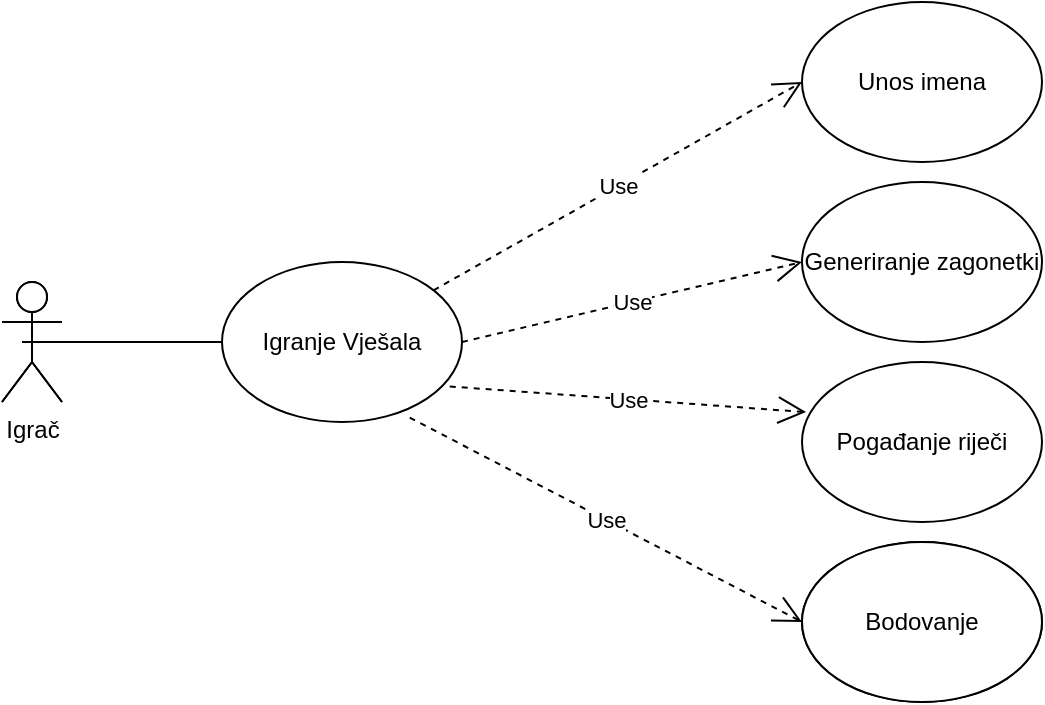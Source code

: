 <mxfile version="14.2.9" type="github" pages="12">
  <diagram id="t7AAfB5uRZc5TJ6AGRy_" name="UseCase: Igra Vješala">
    <mxGraphModel dx="1108" dy="1651" grid="1" gridSize="10" guides="1" tooltips="1" connect="1" arrows="1" fold="1" page="1" pageScale="1" pageWidth="827" pageHeight="1169" math="0" shadow="0">
      <root>
        <mxCell id="0" />
        <mxCell id="1" parent="0" />
        <mxCell id="uMafSdMmmjQVVe1kIT9z-1" value="Igrač&lt;br&gt;" style="shape=umlActor;verticalLabelPosition=bottom;verticalAlign=top;html=1;" parent="1" vertex="1">
          <mxGeometry x="60" y="-990" width="30" height="60" as="geometry" />
        </mxCell>
        <mxCell id="uMafSdMmmjQVVe1kIT9z-2" value="Igranje Vješala" style="ellipse;whiteSpace=wrap;html=1;" parent="1" vertex="1">
          <mxGeometry x="170" y="-1000" width="120" height="80" as="geometry" />
        </mxCell>
        <mxCell id="uMafSdMmmjQVVe1kIT9z-5" value="" style="endArrow=none;html=1;entryX=0;entryY=0.5;entryDx=0;entryDy=0;exitX=0.5;exitY=0.5;exitDx=0;exitDy=0;exitPerimeter=0;" parent="1" source="GMO2pXNQpHkNwkLF7C_C-2" target="uMafSdMmmjQVVe1kIT9z-2" edge="1">
          <mxGeometry width="50" height="50" relative="1" as="geometry">
            <mxPoint x="180" y="-960" as="sourcePoint" />
            <mxPoint x="320" y="-850" as="targetPoint" />
          </mxGeometry>
        </mxCell>
        <mxCell id="uMafSdMmmjQVVe1kIT9z-6" value="Unos imena" style="ellipse;whiteSpace=wrap;html=1;" parent="1" vertex="1">
          <mxGeometry x="460" y="-1130" width="120" height="80" as="geometry" />
        </mxCell>
        <mxCell id="uMafSdMmmjQVVe1kIT9z-7" value="Generiranje zagonetki" style="ellipse;whiteSpace=wrap;html=1;" parent="1" vertex="1">
          <mxGeometry x="460" y="-1040" width="120" height="80" as="geometry" />
        </mxCell>
        <mxCell id="uMafSdMmmjQVVe1kIT9z-8" value="Pogađanje riječi" style="ellipse;whiteSpace=wrap;html=1;" parent="1" vertex="1">
          <mxGeometry x="460" y="-950" width="120" height="80" as="geometry" />
        </mxCell>
        <mxCell id="uMafSdMmmjQVVe1kIT9z-9" value="Bodovanje" style="ellipse;whiteSpace=wrap;html=1;" parent="1" vertex="1">
          <mxGeometry x="460" y="-860" width="120" height="80" as="geometry" />
        </mxCell>
        <mxCell id="uMafSdMmmjQVVe1kIT9z-11" value="Use" style="endArrow=open;endSize=12;dashed=1;html=1;exitX=1;exitY=0.5;exitDx=0;exitDy=0;entryX=0;entryY=0.5;entryDx=0;entryDy=0;" parent="1" source="uMafSdMmmjQVVe1kIT9z-2" target="uMafSdMmmjQVVe1kIT9z-7" edge="1">
          <mxGeometry width="160" relative="1" as="geometry">
            <mxPoint x="330" y="-930" as="sourcePoint" />
            <mxPoint x="490" y="-930" as="targetPoint" />
          </mxGeometry>
        </mxCell>
        <mxCell id="uMafSdMmmjQVVe1kIT9z-12" value="Use" style="endArrow=open;endSize=12;dashed=1;html=1;entryX=0;entryY=0.5;entryDx=0;entryDy=0;" parent="1" source="uMafSdMmmjQVVe1kIT9z-2" target="uMafSdMmmjQVVe1kIT9z-6" edge="1">
          <mxGeometry width="160" relative="1" as="geometry">
            <mxPoint x="330" y="-930" as="sourcePoint" />
            <mxPoint x="490" y="-930" as="targetPoint" />
          </mxGeometry>
        </mxCell>
        <mxCell id="uMafSdMmmjQVVe1kIT9z-13" value="Use" style="endArrow=open;endSize=12;dashed=1;html=1;exitX=0.949;exitY=0.778;exitDx=0;exitDy=0;exitPerimeter=0;entryX=0.017;entryY=0.313;entryDx=0;entryDy=0;entryPerimeter=0;" parent="1" source="uMafSdMmmjQVVe1kIT9z-2" target="uMafSdMmmjQVVe1kIT9z-8" edge="1">
          <mxGeometry width="160" relative="1" as="geometry">
            <mxPoint x="330" y="-930" as="sourcePoint" />
            <mxPoint x="490" y="-930" as="targetPoint" />
          </mxGeometry>
        </mxCell>
        <mxCell id="uMafSdMmmjQVVe1kIT9z-14" value="Use" style="endArrow=open;endSize=12;dashed=1;html=1;exitX=0.782;exitY=0.972;exitDx=0;exitDy=0;exitPerimeter=0;entryX=0;entryY=0.5;entryDx=0;entryDy=0;" parent="1" source="uMafSdMmmjQVVe1kIT9z-2" target="uMafSdMmmjQVVe1kIT9z-9" edge="1">
          <mxGeometry width="160" relative="1" as="geometry">
            <mxPoint x="330" y="-930" as="sourcePoint" />
            <mxPoint x="490" y="-930" as="targetPoint" />
          </mxGeometry>
        </mxCell>
        <mxCell id="GMO2pXNQpHkNwkLF7C_C-1" value="" style="shape=umlActor;verticalLabelPosition=bottom;verticalAlign=top;html=1;" parent="1" vertex="1">
          <mxGeometry x="60" y="-990" width="30" height="60" as="geometry" />
        </mxCell>
        <mxCell id="GMO2pXNQpHkNwkLF7C_C-2" value="" style="line;strokeWidth=1;fillColor=none;align=left;verticalAlign=middle;spacingTop=-1;spacingLeft=3;spacingRight=3;rotatable=0;labelPosition=right;points=[];portConstraint=eastwest;" parent="1" vertex="1">
          <mxGeometry x="70" y="-964" width="100" height="8" as="geometry" />
        </mxCell>
        <mxCell id="GMO2pXNQpHkNwkLF7C_C-3" value="" style="endArrow=none;html=1;entryX=0;entryY=0.5;entryDx=0;entryDy=0;exitX=0.5;exitY=0.5;exitDx=0;exitDy=0;exitPerimeter=0;" parent="1" source="uMafSdMmmjQVVe1kIT9z-1" target="GMO2pXNQpHkNwkLF7C_C-2" edge="1">
          <mxGeometry width="50" height="50" relative="1" as="geometry">
            <mxPoint x="75" y="-960" as="sourcePoint" />
            <mxPoint x="170" y="-960" as="targetPoint" />
          </mxGeometry>
        </mxCell>
        <mxCell id="9E_Lnyjr1z-ldOvBJJCr-1" value="Bodovanje" style="ellipse;whiteSpace=wrap;html=1;" parent="1" vertex="1">
          <mxGeometry x="460" y="-860" width="120" height="80" as="geometry" />
        </mxCell>
      </root>
    </mxGraphModel>
  </diagram>
  <diagram id="A4QDlll-oGeCQvx7pcKY" name="Activity: Igranje Vješala">
    <mxGraphModel dx="868" dy="450" grid="1" gridSize="10" guides="1" tooltips="1" connect="1" arrows="1" fold="1" page="1" pageScale="1" pageWidth="827" pageHeight="1169" math="0" shadow="0">
      <root>
        <mxCell id="Zv0s2zPi0mleXZcaLCtx-0" />
        <mxCell id="Zv0s2zPi0mleXZcaLCtx-1" parent="Zv0s2zPi0mleXZcaLCtx-0" />
        <mxCell id="Zv0s2zPi0mleXZcaLCtx-2" value="" style="ellipse;html=1;shape=startState;fillColor=#000000;strokeColor=#ff0000;" parent="Zv0s2zPi0mleXZcaLCtx-1" vertex="1">
          <mxGeometry x="310" y="20" width="30" height="30" as="geometry" />
        </mxCell>
        <mxCell id="Zv0s2zPi0mleXZcaLCtx-3" value="" style="edgeStyle=orthogonalEdgeStyle;html=1;verticalAlign=bottom;endArrow=open;endSize=8;strokeColor=#ff0000;" parent="Zv0s2zPi0mleXZcaLCtx-1" edge="1">
          <mxGeometry relative="1" as="geometry">
            <mxPoint x="325" y="110" as="targetPoint" />
            <mxPoint x="325" y="50" as="sourcePoint" />
          </mxGeometry>
        </mxCell>
        <mxCell id="Zv0s2zPi0mleXZcaLCtx-4" value="Unos imena" style="rounded=1;whiteSpace=wrap;html=1;arcSize=40;fontColor=#000000;fillColor=#ffffc0;strokeColor=#ff0000;" parent="Zv0s2zPi0mleXZcaLCtx-1" vertex="1">
          <mxGeometry x="265" y="110" width="120" height="40" as="geometry" />
        </mxCell>
        <mxCell id="Zv0s2zPi0mleXZcaLCtx-5" value="" style="edgeStyle=orthogonalEdgeStyle;html=1;verticalAlign=bottom;endArrow=open;endSize=8;strokeColor=#ff0000;" parent="Zv0s2zPi0mleXZcaLCtx-1" source="Zv0s2zPi0mleXZcaLCtx-4" edge="1">
          <mxGeometry relative="1" as="geometry">
            <mxPoint x="325" y="210" as="targetPoint" />
          </mxGeometry>
        </mxCell>
        <mxCell id="Zv0s2zPi0mleXZcaLCtx-6" value="Generiranje zagonetki" style="rounded=1;whiteSpace=wrap;html=1;arcSize=40;fontColor=#000000;fillColor=#ffffc0;strokeColor=#ff0000;" parent="Zv0s2zPi0mleXZcaLCtx-1" vertex="1">
          <mxGeometry x="265" y="210" width="120" height="40" as="geometry" />
        </mxCell>
        <mxCell id="Zv0s2zPi0mleXZcaLCtx-7" value="" style="edgeStyle=orthogonalEdgeStyle;html=1;verticalAlign=bottom;endArrow=open;endSize=8;strokeColor=#ff0000;" parent="Zv0s2zPi0mleXZcaLCtx-1" source="Zv0s2zPi0mleXZcaLCtx-6" edge="1">
          <mxGeometry relative="1" as="geometry">
            <mxPoint x="325" y="310" as="targetPoint" />
          </mxGeometry>
        </mxCell>
        <mxCell id="5e64gRpfo2R-UP8L5tnI-0" value="Pogađanje riječi" style="rounded=1;whiteSpace=wrap;html=1;arcSize=40;fontColor=#000000;fillColor=#ffffc0;strokeColor=#ff0000;" parent="Zv0s2zPi0mleXZcaLCtx-1" vertex="1">
          <mxGeometry x="265" y="310" width="120" height="40" as="geometry" />
        </mxCell>
        <mxCell id="5e64gRpfo2R-UP8L5tnI-1" value="" style="edgeStyle=orthogonalEdgeStyle;html=1;verticalAlign=bottom;endArrow=open;endSize=8;strokeColor=#ff0000;" parent="Zv0s2zPi0mleXZcaLCtx-1" source="5e64gRpfo2R-UP8L5tnI-0" edge="1">
          <mxGeometry relative="1" as="geometry">
            <mxPoint x="325" y="410" as="targetPoint" />
          </mxGeometry>
        </mxCell>
        <mxCell id="5e64gRpfo2R-UP8L5tnI-2" value="Igrač je pogodio sva slova" style="rhombus;whiteSpace=wrap;html=1;fillColor=#ffffc0;strokeColor=#ff0000;" parent="Zv0s2zPi0mleXZcaLCtx-1" vertex="1">
          <mxGeometry x="251.25" y="410" width="147.5" height="90" as="geometry" />
        </mxCell>
        <mxCell id="5e64gRpfo2R-UP8L5tnI-3" value="no" style="edgeStyle=orthogonalEdgeStyle;html=1;align=left;verticalAlign=bottom;endArrow=open;endSize=8;strokeColor=#ff0000;" parent="Zv0s2zPi0mleXZcaLCtx-1" source="5e64gRpfo2R-UP8L5tnI-2" edge="1">
          <mxGeometry x="-1" relative="1" as="geometry">
            <mxPoint x="450" y="455" as="targetPoint" />
          </mxGeometry>
        </mxCell>
        <mxCell id="5e64gRpfo2R-UP8L5tnI-4" value="yes" style="edgeStyle=orthogonalEdgeStyle;html=1;align=left;verticalAlign=top;endArrow=open;endSize=8;strokeColor=#ff0000;" parent="Zv0s2zPi0mleXZcaLCtx-1" source="5e64gRpfo2R-UP8L5tnI-2" edge="1">
          <mxGeometry x="-1" relative="1" as="geometry">
            <mxPoint x="325" y="530" as="targetPoint" />
          </mxGeometry>
        </mxCell>
        <mxCell id="TKq9qSUuUsBXnSqAV_0W-1" value="Bodovanje" style="rounded=1;whiteSpace=wrap;html=1;arcSize=40;fontColor=#000000;fillColor=#ffffc0;strokeColor=#ff0000;" parent="Zv0s2zPi0mleXZcaLCtx-1" vertex="1">
          <mxGeometry x="267.5" y="530" width="120" height="40" as="geometry" />
        </mxCell>
        <mxCell id="TKq9qSUuUsBXnSqAV_0W-2" value="" style="edgeStyle=orthogonalEdgeStyle;html=1;verticalAlign=bottom;endArrow=open;endSize=8;strokeColor=#ff0000;" parent="Zv0s2zPi0mleXZcaLCtx-1" source="TKq9qSUuUsBXnSqAV_0W-1" edge="1">
          <mxGeometry relative="1" as="geometry">
            <mxPoint x="327.5" y="630" as="targetPoint" />
          </mxGeometry>
        </mxCell>
        <mxCell id="TKq9qSUuUsBXnSqAV_0W-3" value="" style="ellipse;html=1;shape=endState;fillColor=#000000;strokeColor=#ff0000;" parent="Zv0s2zPi0mleXZcaLCtx-1" vertex="1">
          <mxGeometry x="312.5" y="640" width="30" height="30" as="geometry" />
        </mxCell>
        <mxCell id="TKq9qSUuUsBXnSqAV_0W-6" value="Nastavak igre" style="rounded=1;whiteSpace=wrap;html=1;arcSize=40;fontColor=#000000;fillColor=#ffffc0;strokeColor=#ff0000;" parent="Zv0s2zPi0mleXZcaLCtx-1" vertex="1">
          <mxGeometry x="450" y="440" width="120" height="40" as="geometry" />
        </mxCell>
        <mxCell id="TKq9qSUuUsBXnSqAV_0W-7" value="" style="edgeStyle=orthogonalEdgeStyle;html=1;verticalAlign=bottom;endArrow=open;endSize=8;strokeColor=#ff0000;" parent="Zv0s2zPi0mleXZcaLCtx-1" source="TKq9qSUuUsBXnSqAV_0W-6" edge="1">
          <mxGeometry relative="1" as="geometry">
            <mxPoint x="250" y="460" as="targetPoint" />
            <Array as="points">
              <mxPoint x="510" y="680" />
              <mxPoint x="180" y="680" />
              <mxPoint x="180" y="460" />
            </Array>
          </mxGeometry>
        </mxCell>
        <mxCell id="keYMumd1XY0r4O38rUdy-0" style="edgeStyle=orthogonalEdgeStyle;rounded=0;orthogonalLoop=1;jettySize=auto;html=1;exitX=0.5;exitY=1;exitDx=0;exitDy=0;" parent="Zv0s2zPi0mleXZcaLCtx-1" source="Zv0s2zPi0mleXZcaLCtx-2" target="Zv0s2zPi0mleXZcaLCtx-2" edge="1">
          <mxGeometry relative="1" as="geometry" />
        </mxCell>
      </root>
    </mxGraphModel>
  </diagram>
  <diagram id="lLZ3rtmIU1pkREQOlgfz" name="Activity: Unos imena">
    <mxGraphModel dx="868" dy="450" grid="1" gridSize="10" guides="1" tooltips="1" connect="1" arrows="1" fold="1" page="1" pageScale="1" pageWidth="827" pageHeight="1169" math="0" shadow="0">
      <root>
        <mxCell id="8glMOwJfJuNUVCbfL2xH-0" />
        <mxCell id="8glMOwJfJuNUVCbfL2xH-1" parent="8glMOwJfJuNUVCbfL2xH-0" />
        <mxCell id="8glMOwJfJuNUVCbfL2xH-2" value="" style="ellipse;html=1;shape=startState;fillColor=#000000;strokeColor=#ff0000;" parent="8glMOwJfJuNUVCbfL2xH-1" vertex="1">
          <mxGeometry x="300" y="20" width="30" height="30" as="geometry" />
        </mxCell>
        <mxCell id="8glMOwJfJuNUVCbfL2xH-3" value="" style="edgeStyle=orthogonalEdgeStyle;html=1;verticalAlign=bottom;endArrow=open;endSize=8;strokeColor=#ff0000;" parent="8glMOwJfJuNUVCbfL2xH-1" edge="1">
          <mxGeometry relative="1" as="geometry">
            <mxPoint x="315" y="110" as="targetPoint" />
            <mxPoint x="315" y="40" as="sourcePoint" />
          </mxGeometry>
        </mxCell>
        <mxCell id="8glMOwJfJuNUVCbfL2xH-4" value="Sustav prikaže unos imena" style="rounded=1;whiteSpace=wrap;html=1;arcSize=40;fontColor=#000000;fillColor=#ffffc0;strokeColor=#ff0000;" parent="8glMOwJfJuNUVCbfL2xH-1" vertex="1">
          <mxGeometry x="255" y="110" width="120" height="40" as="geometry" />
        </mxCell>
        <mxCell id="8glMOwJfJuNUVCbfL2xH-5" value="" style="edgeStyle=orthogonalEdgeStyle;html=1;verticalAlign=bottom;endArrow=open;endSize=8;strokeColor=#ff0000;" parent="8glMOwJfJuNUVCbfL2xH-1" source="8glMOwJfJuNUVCbfL2xH-4" edge="1">
          <mxGeometry relative="1" as="geometry">
            <mxPoint x="315" y="210" as="targetPoint" />
          </mxGeometry>
        </mxCell>
        <mxCell id="8glMOwJfJuNUVCbfL2xH-6" value="Igrač unese ime" style="rounded=1;whiteSpace=wrap;html=1;arcSize=40;fontColor=#000000;fillColor=#ffffc0;strokeColor=#ff0000;" parent="8glMOwJfJuNUVCbfL2xH-1" vertex="1">
          <mxGeometry x="255" y="210" width="120" height="40" as="geometry" />
        </mxCell>
        <mxCell id="8glMOwJfJuNUVCbfL2xH-7" value="" style="edgeStyle=orthogonalEdgeStyle;html=1;verticalAlign=bottom;endArrow=open;endSize=8;strokeColor=#ff0000;" parent="8glMOwJfJuNUVCbfL2xH-1" source="8glMOwJfJuNUVCbfL2xH-6" edge="1">
          <mxGeometry relative="1" as="geometry">
            <mxPoint x="315" y="310" as="targetPoint" />
          </mxGeometry>
        </mxCell>
        <mxCell id="8glMOwJfJuNUVCbfL2xH-8" value="Sustav provjeri valjanost unosa" style="rounded=1;whiteSpace=wrap;html=1;arcSize=40;fontColor=#000000;fillColor=#ffffc0;strokeColor=#ff0000;" parent="8glMOwJfJuNUVCbfL2xH-1" vertex="1">
          <mxGeometry x="255" y="310" width="120" height="40" as="geometry" />
        </mxCell>
        <mxCell id="8glMOwJfJuNUVCbfL2xH-9" value="" style="edgeStyle=orthogonalEdgeStyle;html=1;verticalAlign=bottom;endArrow=open;endSize=8;strokeColor=#ff0000;" parent="8glMOwJfJuNUVCbfL2xH-1" source="8glMOwJfJuNUVCbfL2xH-8" edge="1">
          <mxGeometry relative="1" as="geometry">
            <mxPoint x="315" y="410" as="targetPoint" />
          </mxGeometry>
        </mxCell>
        <mxCell id="8glMOwJfJuNUVCbfL2xH-10" value="Valjanost imena" style="rhombus;whiteSpace=wrap;html=1;fillColor=#ffffc0;strokeColor=#ff0000;" parent="8glMOwJfJuNUVCbfL2xH-1" vertex="1">
          <mxGeometry x="250" y="410" width="130" height="60" as="geometry" />
        </mxCell>
        <mxCell id="8glMOwJfJuNUVCbfL2xH-11" value="no" style="edgeStyle=orthogonalEdgeStyle;html=1;align=left;verticalAlign=bottom;endArrow=open;endSize=8;strokeColor=#ff0000;entryX=1;entryY=0.25;entryDx=0;entryDy=0;" parent="8glMOwJfJuNUVCbfL2xH-1" source="8glMOwJfJuNUVCbfL2xH-10" target="8glMOwJfJuNUVCbfL2xH-4" edge="1">
          <mxGeometry x="-1" relative="1" as="geometry">
            <mxPoint x="480" y="124" as="targetPoint" />
            <Array as="points">
              <mxPoint x="490" y="440" />
              <mxPoint x="490" y="120" />
            </Array>
          </mxGeometry>
        </mxCell>
        <mxCell id="8glMOwJfJuNUVCbfL2xH-12" value="yes" style="edgeStyle=orthogonalEdgeStyle;html=1;align=left;verticalAlign=top;endArrow=open;endSize=8;strokeColor=#ff0000;entryX=0.5;entryY=0;entryDx=0;entryDy=0;" parent="8glMOwJfJuNUVCbfL2xH-1" source="8glMOwJfJuNUVCbfL2xH-10" edge="1" target="8glMOwJfJuNUVCbfL2xH-13">
          <mxGeometry x="-1" relative="1" as="geometry">
            <mxPoint x="315" y="530" as="targetPoint" />
          </mxGeometry>
        </mxCell>
        <mxCell id="8glMOwJfJuNUVCbfL2xH-13" value="Igra postavi korisnika" style="rounded=1;whiteSpace=wrap;html=1;arcSize=40;fontColor=#000000;fillColor=#ffffc0;strokeColor=#ff0000;" parent="8glMOwJfJuNUVCbfL2xH-1" vertex="1">
          <mxGeometry x="255" y="540" width="120" height="40" as="geometry" />
        </mxCell>
        <mxCell id="8glMOwJfJuNUVCbfL2xH-14" value="" style="edgeStyle=orthogonalEdgeStyle;html=1;verticalAlign=bottom;endArrow=open;endSize=8;strokeColor=#ff0000;entryX=0.5;entryY=0;entryDx=0;entryDy=0;" parent="8glMOwJfJuNUVCbfL2xH-1" source="8glMOwJfJuNUVCbfL2xH-13" edge="1" target="8glMOwJfJuNUVCbfL2xH-15">
          <mxGeometry relative="1" as="geometry">
            <mxPoint x="315" y="630" as="targetPoint" />
          </mxGeometry>
        </mxCell>
        <mxCell id="8glMOwJfJuNUVCbfL2xH-15" value="" style="ellipse;html=1;shape=endState;fillColor=#000000;strokeColor=#ff0000;" parent="8glMOwJfJuNUVCbfL2xH-1" vertex="1">
          <mxGeometry x="300" y="650" width="30" height="30" as="geometry" />
        </mxCell>
        <mxCell id="Y5dpa1McthbiIzcpUJBX-0" value="Igra postavi korisnika" style="rounded=1;whiteSpace=wrap;html=1;arcSize=40;fontColor=#000000;fillColor=#ffffc0;strokeColor=#ff0000;" vertex="1" parent="8glMOwJfJuNUVCbfL2xH-1">
          <mxGeometry x="255" y="540" width="120" height="40" as="geometry" />
        </mxCell>
        <mxCell id="5r7U3C6eF5viSddqo8PN-0" value="Sustav provjeri valjanost unosa" style="rounded=1;whiteSpace=wrap;html=1;arcSize=40;fontColor=#000000;fillColor=#ffffc0;strokeColor=#ff0000;" vertex="1" parent="8glMOwJfJuNUVCbfL2xH-1">
          <mxGeometry x="255" y="310" width="120" height="40" as="geometry" />
        </mxCell>
      </root>
    </mxGraphModel>
  </diagram>
  <diagram id="DXntMrccITSF2kXupRxk" name="Activity: Generiranje zagonetki">
    <mxGraphModel dx="868" dy="450" grid="1" gridSize="10" guides="1" tooltips="1" connect="1" arrows="1" fold="1" page="1" pageScale="1" pageWidth="827" pageHeight="1169" math="0" shadow="0">
      <root>
        <mxCell id="krG-ufowRGtU0hnai8Vx-0" />
        <mxCell id="krG-ufowRGtU0hnai8Vx-1" parent="krG-ufowRGtU0hnai8Vx-0" />
        <mxCell id="krG-ufowRGtU0hnai8Vx-2" value="" style="ellipse;html=1;shape=endState;fillColor=#000000;strokeColor=#ff0000;" parent="krG-ufowRGtU0hnai8Vx-1" vertex="1">
          <mxGeometry x="365" y="40" width="30" height="30" as="geometry" />
        </mxCell>
        <mxCell id="O4cbk9dbyA0JluWbLkqz-0" value="" style="edgeStyle=orthogonalEdgeStyle;rounded=0;orthogonalLoop=1;jettySize=auto;html=1;" parent="krG-ufowRGtU0hnai8Vx-1" source="krG-ufowRGtU0hnai8Vx-3" target="p_5qRxw7ErOW9D0is9Pn-0" edge="1">
          <mxGeometry relative="1" as="geometry" />
        </mxCell>
        <mxCell id="krG-ufowRGtU0hnai8Vx-3" value="Random se generira zagonetka" style="rounded=1;whiteSpace=wrap;html=1;arcSize=40;fontColor=#000000;fillColor=#ffffc0;strokeColor=#ff0000;" parent="krG-ufowRGtU0hnai8Vx-1" vertex="1">
          <mxGeometry x="320" y="140" width="120" height="40" as="geometry" />
        </mxCell>
        <mxCell id="krG-ufowRGtU0hnai8Vx-4" value="" style="edgeStyle=orthogonalEdgeStyle;html=1;verticalAlign=bottom;endArrow=open;endSize=8;strokeColor=#ff0000;" parent="krG-ufowRGtU0hnai8Vx-1" source="krG-ufowRGtU0hnai8Vx-3" edge="1">
          <mxGeometry relative="1" as="geometry">
            <mxPoint x="380" y="240" as="targetPoint" />
            <Array as="points">
              <mxPoint x="380" y="230" />
            </Array>
          </mxGeometry>
        </mxCell>
        <mxCell id="p_5qRxw7ErOW9D0is9Pn-0" value="Igraču se prikaže zagonetka" style="rounded=1;whiteSpace=wrap;html=1;arcSize=40;fontColor=#000000;fillColor=#ffffc0;strokeColor=#ff0000;" parent="krG-ufowRGtU0hnai8Vx-1" vertex="1">
          <mxGeometry x="320" y="240" width="120" height="40" as="geometry" />
        </mxCell>
        <mxCell id="p_5qRxw7ErOW9D0is9Pn-1" value="" style="edgeStyle=orthogonalEdgeStyle;html=1;verticalAlign=bottom;endArrow=open;endSize=8;strokeColor=#ff0000;entryX=0.5;entryY=0;entryDx=0;entryDy=0;" parent="krG-ufowRGtU0hnai8Vx-1" source="p_5qRxw7ErOW9D0is9Pn-0" target="p_5qRxw7ErOW9D0is9Pn-2" edge="1">
          <mxGeometry relative="1" as="geometry">
            <mxPoint x="380" y="340" as="targetPoint" />
          </mxGeometry>
        </mxCell>
        <mxCell id="p_5qRxw7ErOW9D0is9Pn-2" value="" style="ellipse;html=1;shape=endState;fillColor=#000000;strokeColor=#ff0000;" parent="krG-ufowRGtU0hnai8Vx-1" vertex="1">
          <mxGeometry x="365" y="360" width="30" height="30" as="geometry" />
        </mxCell>
        <mxCell id="O4cbk9dbyA0JluWbLkqz-2" value="" style="edgeStyle=orthogonalEdgeStyle;html=1;verticalAlign=bottom;endArrow=open;endSize=8;strokeColor=#ff0000;exitX=0.5;exitY=1;exitDx=0;exitDy=0;" parent="krG-ufowRGtU0hnai8Vx-1" source="krG-ufowRGtU0hnai8Vx-2" edge="1">
          <mxGeometry relative="1" as="geometry">
            <mxPoint x="379.5" y="140" as="targetPoint" />
            <Array as="points">
              <mxPoint x="380" y="130" />
            </Array>
            <mxPoint x="379.5" y="80" as="sourcePoint" />
          </mxGeometry>
        </mxCell>
      </root>
    </mxGraphModel>
  </diagram>
  <diagram id="v5RKoNMn4YD1xQ0Edqm3" name="Activity: Pogađanje riječi">
    <mxGraphModel dx="868" dy="450" grid="1" gridSize="10" guides="1" tooltips="1" connect="1" arrows="1" fold="1" page="1" pageScale="1" pageWidth="827" pageHeight="1169" math="0" shadow="0">
      <root>
        <mxCell id="pQWPrRYoLJMenO-4x-RL-0" />
        <mxCell id="pQWPrRYoLJMenO-4x-RL-1" parent="pQWPrRYoLJMenO-4x-RL-0" />
        <mxCell id="PLRM1VCSRUN1PJNMYGaR-2" value="" style="edgeStyle=orthogonalEdgeStyle;rounded=0;orthogonalLoop=1;jettySize=auto;html=1;" parent="pQWPrRYoLJMenO-4x-RL-1" target="pQWPrRYoLJMenO-4x-RL-4" edge="1">
          <mxGeometry relative="1" as="geometry">
            <mxPoint x="399" y="120" as="sourcePoint" />
          </mxGeometry>
        </mxCell>
        <mxCell id="pQWPrRYoLJMenO-4x-RL-2" value="" style="ellipse;html=1;shape=startState;fillColor=#000000;strokeColor=#ff0000;" parent="pQWPrRYoLJMenO-4x-RL-1" vertex="1">
          <mxGeometry x="384" y="90" width="30" height="30" as="geometry" />
        </mxCell>
        <mxCell id="pQWPrRYoLJMenO-4x-RL-3" value="" style="edgeStyle=orthogonalEdgeStyle;html=1;verticalAlign=bottom;endArrow=open;endSize=8;strokeColor=#ff0000;" parent="pQWPrRYoLJMenO-4x-RL-1" source="pQWPrRYoLJMenO-4x-RL-2" edge="1">
          <mxGeometry relative="1" as="geometry">
            <mxPoint x="399" y="170" as="targetPoint" />
            <Array as="points">
              <mxPoint x="399" y="140" />
              <mxPoint x="399" y="140" />
            </Array>
          </mxGeometry>
        </mxCell>
        <mxCell id="pQWPrRYoLJMenO-4x-RL-4" value="Sustav prikaže zagonetku i duljinu riječi" style="rounded=1;whiteSpace=wrap;html=1;arcSize=40;fontColor=#000000;fillColor=#ffffc0;strokeColor=#ff0000;" parent="pQWPrRYoLJMenO-4x-RL-1" vertex="1">
          <mxGeometry x="339" y="170" width="120" height="40" as="geometry" />
        </mxCell>
        <mxCell id="pQWPrRYoLJMenO-4x-RL-5" value="" style="edgeStyle=orthogonalEdgeStyle;html=1;verticalAlign=bottom;endArrow=open;endSize=8;strokeColor=#ff0000;" parent="pQWPrRYoLJMenO-4x-RL-1" source="pQWPrRYoLJMenO-4x-RL-4" edge="1">
          <mxGeometry relative="1" as="geometry">
            <mxPoint x="399" y="270" as="targetPoint" />
          </mxGeometry>
        </mxCell>
        <mxCell id="pQWPrRYoLJMenO-4x-RL-6" value="Igrač pogađa slovo" style="rounded=1;whiteSpace=wrap;html=1;arcSize=40;fontColor=#000000;fillColor=#ffffc0;strokeColor=#ff0000;" parent="pQWPrRYoLJMenO-4x-RL-1" vertex="1">
          <mxGeometry x="339" y="270" width="120" height="40" as="geometry" />
        </mxCell>
        <mxCell id="pQWPrRYoLJMenO-4x-RL-7" value="" style="edgeStyle=orthogonalEdgeStyle;html=1;verticalAlign=bottom;endArrow=open;endSize=8;strokeColor=#ff0000;" parent="pQWPrRYoLJMenO-4x-RL-1" source="pQWPrRYoLJMenO-4x-RL-6" edge="1">
          <mxGeometry relative="1" as="geometry">
            <mxPoint x="399" y="370" as="targetPoint" />
          </mxGeometry>
        </mxCell>
        <mxCell id="pQWPrRYoLJMenO-4x-RL-8" value="Igrač je pogodio slovo" style="rhombus;whiteSpace=wrap;html=1;fillColor=#ffffc0;strokeColor=#ff0000;" parent="pQWPrRYoLJMenO-4x-RL-1" vertex="1">
          <mxGeometry x="349" y="370" width="100" height="60" as="geometry" />
        </mxCell>
        <mxCell id="pQWPrRYoLJMenO-4x-RL-9" value="no" style="edgeStyle=orthogonalEdgeStyle;html=1;align=left;verticalAlign=bottom;endArrow=open;endSize=8;strokeColor=#ff0000;" parent="pQWPrRYoLJMenO-4x-RL-1" source="pQWPrRYoLJMenO-4x-RL-8" edge="1">
          <mxGeometry x="-1" relative="1" as="geometry">
            <mxPoint x="490" y="400" as="targetPoint" />
          </mxGeometry>
        </mxCell>
        <mxCell id="pQWPrRYoLJMenO-4x-RL-10" value="yes" style="edgeStyle=orthogonalEdgeStyle;html=1;align=left;verticalAlign=top;endArrow=open;endSize=8;strokeColor=#ff0000;" parent="pQWPrRYoLJMenO-4x-RL-1" source="pQWPrRYoLJMenO-4x-RL-8" edge="1">
          <mxGeometry x="-1" relative="1" as="geometry">
            <mxPoint x="400" y="470" as="targetPoint" />
          </mxGeometry>
        </mxCell>
        <mxCell id="pQWPrRYoLJMenO-4x-RL-13" value="Igrač je ostavario 6 grešaka" style="rhombus;whiteSpace=wrap;html=1;fillColor=#ffffc0;strokeColor=#ff0000;" parent="pQWPrRYoLJMenO-4x-RL-1" vertex="1">
          <mxGeometry x="680" y="360" width="90" height="80" as="geometry" />
        </mxCell>
        <mxCell id="pQWPrRYoLJMenO-4x-RL-14" value="no" style="edgeStyle=orthogonalEdgeStyle;html=1;align=left;verticalAlign=bottom;endArrow=open;endSize=8;strokeColor=#ff0000;" parent="pQWPrRYoLJMenO-4x-RL-1" source="pQWPrRYoLJMenO-4x-RL-13" edge="1">
          <mxGeometry x="-1" relative="1" as="geometry">
            <mxPoint x="460" y="290" as="targetPoint" />
            <Array as="points">
              <mxPoint x="790" y="400" />
              <mxPoint x="790" y="290" />
            </Array>
          </mxGeometry>
        </mxCell>
        <mxCell id="pQWPrRYoLJMenO-4x-RL-15" value="yes" style="edgeStyle=orthogonalEdgeStyle;html=1;align=left;verticalAlign=top;endArrow=open;endSize=8;strokeColor=#ff0000;entryX=0.5;entryY=0;entryDx=0;entryDy=0;exitX=0.5;exitY=1;exitDx=0;exitDy=0;" parent="pQWPrRYoLJMenO-4x-RL-1" source="pQWPrRYoLJMenO-4x-RL-13" target="pQWPrRYoLJMenO-4x-RL-17" edge="1">
          <mxGeometry x="-1" relative="1" as="geometry">
            <mxPoint x="580" y="470" as="targetPoint" />
          </mxGeometry>
        </mxCell>
        <mxCell id="pQWPrRYoLJMenO-4x-RL-17" value="" style="ellipse;html=1;shape=endState;fillColor=#000000;strokeColor=#ff0000;" parent="pQWPrRYoLJMenO-4x-RL-1" vertex="1">
          <mxGeometry x="570" y="550" width="30" height="30" as="geometry" />
        </mxCell>
        <mxCell id="pQWPrRYoLJMenO-4x-RL-18" value="igrač pogodio riječ" style="rhombus;whiteSpace=wrap;html=1;fillColor=#ffffc0;strokeColor=#ff0000;" parent="pQWPrRYoLJMenO-4x-RL-1" vertex="1">
          <mxGeometry x="360" y="470" width="80" height="55" as="geometry" />
        </mxCell>
        <mxCell id="pQWPrRYoLJMenO-4x-RL-19" value="no" style="edgeStyle=orthogonalEdgeStyle;html=1;align=left;verticalAlign=bottom;endArrow=open;endSize=8;strokeColor=#ff0000;entryX=0;entryY=0.5;entryDx=0;entryDy=0;" parent="pQWPrRYoLJMenO-4x-RL-1" source="pQWPrRYoLJMenO-4x-RL-18" target="pQWPrRYoLJMenO-4x-RL-6" edge="1">
          <mxGeometry x="-0.862" relative="1" as="geometry">
            <mxPoint x="270" y="290" as="targetPoint" />
            <Array as="points">
              <mxPoint x="300" y="498" />
              <mxPoint x="300" y="290" />
            </Array>
            <mxPoint as="offset" />
          </mxGeometry>
        </mxCell>
        <mxCell id="pQWPrRYoLJMenO-4x-RL-20" value="yes" style="edgeStyle=orthogonalEdgeStyle;html=1;align=left;verticalAlign=top;endArrow=open;endSize=8;strokeColor=#ff0000;entryX=0.5;entryY=0;entryDx=0;entryDy=0;" parent="pQWPrRYoLJMenO-4x-RL-1" source="pQWPrRYoLJMenO-4x-RL-18" target="pQWPrRYoLJMenO-4x-RL-22" edge="1">
          <mxGeometry x="-1" y="-10" relative="1" as="geometry">
            <mxPoint x="400" y="570" as="targetPoint" />
            <mxPoint x="10" y="-10" as="offset" />
          </mxGeometry>
        </mxCell>
        <mxCell id="pQWPrRYoLJMenO-4x-RL-22" value="Ispis ostvarenih bodova" style="rounded=1;whiteSpace=wrap;html=1;arcSize=40;fontColor=#000000;fillColor=#ffffc0;strokeColor=#ff0000;" parent="pQWPrRYoLJMenO-4x-RL-1" vertex="1">
          <mxGeometry x="340" y="580" width="120" height="40" as="geometry" />
        </mxCell>
        <mxCell id="pQWPrRYoLJMenO-4x-RL-23" value="" style="edgeStyle=orthogonalEdgeStyle;html=1;verticalAlign=bottom;endArrow=open;endSize=8;strokeColor=#ff0000;entryX=0;entryY=0.5;entryDx=0;entryDy=0;" parent="pQWPrRYoLJMenO-4x-RL-1" source="pQWPrRYoLJMenO-4x-RL-22" target="pQWPrRYoLJMenO-4x-RL-17" edge="1">
          <mxGeometry relative="1" as="geometry">
            <mxPoint x="530" y="701" as="targetPoint" />
            <Array as="points">
              <mxPoint x="400" y="640" />
              <mxPoint x="530" y="640" />
              <mxPoint x="530" y="565" />
            </Array>
          </mxGeometry>
        </mxCell>
        <mxCell id="E_1FUg4mA6YqWlZvliEj-0" value="Ispis ostvarenih bodova" style="rounded=1;whiteSpace=wrap;html=1;arcSize=40;fontColor=#000000;fillColor=#ffffc0;strokeColor=#ff0000;" parent="pQWPrRYoLJMenO-4x-RL-1" vertex="1">
          <mxGeometry x="340" y="580" width="120" height="40" as="geometry" />
        </mxCell>
        <mxCell id="wn4bIDfX0VJEjRiPUm65-0" value="Ispis pogrešnih slova" style="rounded=1;whiteSpace=wrap;html=1;arcSize=40;fontColor=#000000;fillColor=#ffffc0;strokeColor=#ff0000;" vertex="1" parent="pQWPrRYoLJMenO-4x-RL-1">
          <mxGeometry x="490" y="380" width="120" height="40" as="geometry" />
        </mxCell>
        <mxCell id="wn4bIDfX0VJEjRiPUm65-1" value="" style="edgeStyle=orthogonalEdgeStyle;html=1;verticalAlign=bottom;endArrow=open;endSize=8;strokeColor=#ff0000;entryX=0;entryY=0.5;entryDx=0;entryDy=0;" edge="1" source="wn4bIDfX0VJEjRiPUm65-0" parent="pQWPrRYoLJMenO-4x-RL-1" target="pQWPrRYoLJMenO-4x-RL-13">
          <mxGeometry relative="1" as="geometry">
            <mxPoint x="550" y="480" as="targetPoint" />
          </mxGeometry>
        </mxCell>
      </root>
    </mxGraphModel>
  </diagram>
  <diagram id="-vGzhyjU4xxyUd9wYPJS" name="Activity: Bodovanje">
    <mxGraphModel dx="868" dy="450" grid="1" gridSize="10" guides="1" tooltips="1" connect="1" arrows="1" fold="1" page="1" pageScale="1" pageWidth="827" pageHeight="1169" math="0" shadow="0">
      <root>
        <mxCell id="kJpD3P7xj_tBXJAkQ2O7-0" />
        <mxCell id="kJpD3P7xj_tBXJAkQ2O7-1" parent="kJpD3P7xj_tBXJAkQ2O7-0" />
        <mxCell id="kJpD3P7xj_tBXJAkQ2O7-2" value="" style="ellipse;html=1;shape=startState;fillColor=#000000;strokeColor=#ff0000;" parent="kJpD3P7xj_tBXJAkQ2O7-1" vertex="1">
          <mxGeometry x="379" y="100" width="30" height="30" as="geometry" />
        </mxCell>
        <mxCell id="kJpD3P7xj_tBXJAkQ2O7-3" value="" style="edgeStyle=orthogonalEdgeStyle;html=1;verticalAlign=bottom;endArrow=open;endSize=8;strokeColor=#ff0000;entryX=0.5;entryY=0;entryDx=0;entryDy=0;" parent="kJpD3P7xj_tBXJAkQ2O7-1" target="kJpD3P7xj_tBXJAkQ2O7-10" edge="1">
          <mxGeometry relative="1" as="geometry">
            <mxPoint x="389" y="240" as="targetPoint" />
            <Array as="points">
              <mxPoint x="394" y="130" />
              <mxPoint x="394" y="130" />
            </Array>
            <mxPoint x="394" y="130" as="sourcePoint" />
          </mxGeometry>
        </mxCell>
        <mxCell id="kJpD3P7xj_tBXJAkQ2O7-10" value="Igrač je pogodio slovo" style="rhombus;whiteSpace=wrap;html=1;fillColor=#ffffc0;strokeColor=#ff0000;" parent="kJpD3P7xj_tBXJAkQ2O7-1" vertex="1">
          <mxGeometry x="349" y="270" width="90" height="60" as="geometry" />
        </mxCell>
        <mxCell id="kJpD3P7xj_tBXJAkQ2O7-11" value="no" style="edgeStyle=orthogonalEdgeStyle;html=1;align=left;verticalAlign=bottom;endArrow=open;endSize=8;strokeColor=#ff0000;" parent="kJpD3P7xj_tBXJAkQ2O7-1" source="kJpD3P7xj_tBXJAkQ2O7-10" edge="1">
          <mxGeometry x="-1" relative="1" as="geometry">
            <mxPoint x="490" y="300" as="targetPoint" />
          </mxGeometry>
        </mxCell>
        <mxCell id="kJpD3P7xj_tBXJAkQ2O7-12" value="yes" style="edgeStyle=orthogonalEdgeStyle;html=1;align=left;verticalAlign=top;endArrow=open;endSize=8;strokeColor=#ff0000;" parent="kJpD3P7xj_tBXJAkQ2O7-1" source="kJpD3P7xj_tBXJAkQ2O7-10" edge="1">
          <mxGeometry x="-1" relative="1" as="geometry">
            <mxPoint x="394" y="380" as="targetPoint" />
          </mxGeometry>
        </mxCell>
        <mxCell id="kJpD3P7xj_tBXJAkQ2O7-17" value="Igrač je pogodio sva slova" style="rhombus;whiteSpace=wrap;html=1;fillColor=#ffffc0;strokeColor=#ff0000;" parent="kJpD3P7xj_tBXJAkQ2O7-1" vertex="1">
          <mxGeometry x="354" y="490" width="80" height="60" as="geometry" />
        </mxCell>
        <mxCell id="kJpD3P7xj_tBXJAkQ2O7-18" value="no" style="edgeStyle=orthogonalEdgeStyle;html=1;align=left;verticalAlign=bottom;endArrow=open;endSize=8;strokeColor=#ff0000;entryX=0;entryY=0.5;entryDx=0;entryDy=0;" parent="kJpD3P7xj_tBXJAkQ2O7-1" source="kJpD3P7xj_tBXJAkQ2O7-17" target="kJpD3P7xj_tBXJAkQ2O7-10" edge="1">
          <mxGeometry x="-1" y="-10" relative="1" as="geometry">
            <mxPoint x="329" y="300" as="targetPoint" />
            <Array as="points">
              <mxPoint x="229" y="520" />
              <mxPoint x="229" y="300" />
            </Array>
            <mxPoint as="offset" />
          </mxGeometry>
        </mxCell>
        <mxCell id="kJpD3P7xj_tBXJAkQ2O7-19" value="yes" style="edgeStyle=orthogonalEdgeStyle;html=1;align=left;verticalAlign=top;endArrow=open;endSize=8;strokeColor=#ff0000;entryX=0.5;entryY=0;entryDx=0;entryDy=0;" parent="kJpD3P7xj_tBXJAkQ2O7-1" target="kJpD3P7xj_tBXJAkQ2O7-20" edge="1">
          <mxGeometry x="-1" relative="1" as="geometry">
            <mxPoint x="389" y="480" as="targetPoint" />
            <Array as="points" />
            <mxPoint x="394" y="550" as="sourcePoint" />
          </mxGeometry>
        </mxCell>
        <mxCell id="kJpD3P7xj_tBXJAkQ2O7-20" value="" style="ellipse;html=1;shape=endState;fillColor=#000000;strokeColor=#ff0000;" parent="kJpD3P7xj_tBXJAkQ2O7-1" vertex="1">
          <mxGeometry x="379" y="610" width="30" height="30" as="geometry" />
        </mxCell>
        <mxCell id="kJpD3P7xj_tBXJAkQ2O7-21" value="Provjeravamo je li igrač napravio 6 grešaka" style="rhombus;whiteSpace=wrap;html=1;fillColor=#ffffc0;strokeColor=#ff0000;" parent="kJpD3P7xj_tBXJAkQ2O7-1" vertex="1">
          <mxGeometry x="680" y="260" width="90" height="80" as="geometry" />
        </mxCell>
        <mxCell id="kJpD3P7xj_tBXJAkQ2O7-22" value="no" style="edgeStyle=orthogonalEdgeStyle;html=1;align=left;verticalAlign=bottom;endArrow=open;endSize=8;strokeColor=#ff0000;" parent="kJpD3P7xj_tBXJAkQ2O7-1" edge="1">
          <mxGeometry x="-1" relative="1" as="geometry">
            <mxPoint x="350" y="300" as="targetPoint" />
            <Array as="points">
              <mxPoint x="790" y="300" />
              <mxPoint x="790" y="680" />
              <mxPoint x="220" y="680" />
              <mxPoint x="220" y="270" />
              <mxPoint x="350" y="270" />
              <mxPoint x="350" y="300" />
            </Array>
            <mxPoint x="770" y="300" as="sourcePoint" />
          </mxGeometry>
        </mxCell>
        <mxCell id="kJpD3P7xj_tBXJAkQ2O7-23" value="yes" style="edgeStyle=orthogonalEdgeStyle;html=1;align=left;verticalAlign=top;endArrow=open;endSize=8;strokeColor=#ff0000;entryX=1;entryY=0.5;entryDx=0;entryDy=0;exitX=0.5;exitY=1;exitDx=0;exitDy=0;" parent="kJpD3P7xj_tBXJAkQ2O7-1" source="kJpD3P7xj_tBXJAkQ2O7-21" target="kJpD3P7xj_tBXJAkQ2O7-20" edge="1">
          <mxGeometry x="-1" relative="1" as="geometry">
            <mxPoint x="480" y="505" as="targetPoint" />
            <Array as="points">
              <mxPoint x="725" y="625" />
            </Array>
            <mxPoint x="665" y="380" as="sourcePoint" />
          </mxGeometry>
        </mxCell>
        <mxCell id="OGK2U_OGItqOTyOM0Lmw-0" value="Kraj igre" style="text;html=1;strokeColor=none;fillColor=none;align=center;verticalAlign=middle;whiteSpace=wrap;rounded=0;" vertex="1" parent="kJpD3P7xj_tBXJAkQ2O7-1">
          <mxGeometry x="320" y="650" width="40" height="20" as="geometry" />
        </mxCell>
        <mxCell id="OGK2U_OGItqOTyOM0Lmw-1" value="" style="endArrow=none;dashed=1;html=1;entryX=0;entryY=0.5;entryDx=0;entryDy=0;exitX=1;exitY=0;exitDx=0;exitDy=0;" edge="1" parent="kJpD3P7xj_tBXJAkQ2O7-1" source="OGK2U_OGItqOTyOM0Lmw-0" target="kJpD3P7xj_tBXJAkQ2O7-20">
          <mxGeometry width="50" height="50" relative="1" as="geometry">
            <mxPoint x="390" y="540" as="sourcePoint" />
            <mxPoint x="440" y="490" as="targetPoint" />
          </mxGeometry>
        </mxCell>
        <mxCell id="OGK2U_OGItqOTyOM0Lmw-2" value="Početak igre" style="text;html=1;strokeColor=none;fillColor=none;align=center;verticalAlign=middle;whiteSpace=wrap;rounded=0;" vertex="1" parent="kJpD3P7xj_tBXJAkQ2O7-1">
          <mxGeometry x="314" y="70" width="40" height="20" as="geometry" />
        </mxCell>
        <mxCell id="OGK2U_OGItqOTyOM0Lmw-3" value="" style="endArrow=none;dashed=1;html=1;entryX=0;entryY=0.5;entryDx=0;entryDy=0;exitX=1;exitY=0.75;exitDx=0;exitDy=0;" edge="1" parent="kJpD3P7xj_tBXJAkQ2O7-1" source="OGK2U_OGItqOTyOM0Lmw-2" target="kJpD3P7xj_tBXJAkQ2O7-2">
          <mxGeometry width="50" height="50" relative="1" as="geometry">
            <mxPoint x="390" y="180" as="sourcePoint" />
            <mxPoint x="440" y="130" as="targetPoint" />
          </mxGeometry>
        </mxCell>
        <mxCell id="OGK2U_OGItqOTyOM0Lmw-4" value="Bodovi se povećaju za 2 boda" style="rounded=1;whiteSpace=wrap;html=1;arcSize=40;fontColor=#000000;fillColor=#ffffc0;strokeColor=#ff0000;" vertex="1" parent="kJpD3P7xj_tBXJAkQ2O7-1">
          <mxGeometry x="334" y="380" width="120" height="40" as="geometry" />
        </mxCell>
        <mxCell id="OGK2U_OGItqOTyOM0Lmw-5" value="" style="edgeStyle=orthogonalEdgeStyle;html=1;verticalAlign=bottom;endArrow=open;endSize=8;strokeColor=#ff0000;entryX=0.5;entryY=0;entryDx=0;entryDy=0;" edge="1" source="OGK2U_OGItqOTyOM0Lmw-4" parent="kJpD3P7xj_tBXJAkQ2O7-1" target="kJpD3P7xj_tBXJAkQ2O7-17">
          <mxGeometry relative="1" as="geometry">
            <mxPoint x="394" y="480" as="targetPoint" />
          </mxGeometry>
        </mxCell>
        <mxCell id="OGK2U_OGItqOTyOM0Lmw-6" value="Oduzimamo 1 bod" style="rounded=1;whiteSpace=wrap;html=1;arcSize=40;fontColor=#000000;fillColor=#ffffc0;strokeColor=#ff0000;" vertex="1" parent="kJpD3P7xj_tBXJAkQ2O7-1">
          <mxGeometry x="490" y="280" width="120" height="40" as="geometry" />
        </mxCell>
        <mxCell id="OGK2U_OGItqOTyOM0Lmw-7" value="" style="edgeStyle=orthogonalEdgeStyle;html=1;verticalAlign=bottom;endArrow=open;endSize=8;strokeColor=#ff0000;exitX=1;exitY=0.5;exitDx=0;exitDy=0;entryX=0;entryY=0.5;entryDx=0;entryDy=0;" edge="1" source="OGK2U_OGItqOTyOM0Lmw-6" parent="kJpD3P7xj_tBXJAkQ2O7-1" target="kJpD3P7xj_tBXJAkQ2O7-21">
          <mxGeometry relative="1" as="geometry">
            <mxPoint x="650" y="300" as="targetPoint" />
            <Array as="points" />
          </mxGeometry>
        </mxCell>
      </root>
    </mxGraphModel>
  </diagram>
  <diagram id="mWtvQ6kEYjz8tR1Wci99" name="Dijagram klasa arhitekture Igre Vješala">
    <mxGraphModel dx="868" dy="1619" grid="1" gridSize="10" guides="1" tooltips="1" connect="1" arrows="1" fold="1" page="1" pageScale="1" pageWidth="827" pageHeight="1169" math="0" shadow="0">
      <root>
        <mxCell id="Ckduz7qMlGHqTH-XJJHd-0" />
        <mxCell id="Ckduz7qMlGHqTH-XJJHd-1" parent="Ckduz7qMlGHqTH-XJJHd-0" />
        <mxCell id="0ZQxATCzyCgOZJlGyqI3-18" value="«Model»&lt;br&gt;&lt;b&gt;Riječ&lt;/b&gt;" style="html=1;startSize=30;" parent="Ckduz7qMlGHqTH-XJJHd-1" vertex="1">
          <mxGeometry x="60" y="-1150" width="110" height="50" as="geometry" />
        </mxCell>
        <mxCell id="ljAL6l2xJ3pAviEZMArT-0" style="edgeStyle=orthogonalEdgeStyle;rounded=0;orthogonalLoop=1;jettySize=auto;html=1;exitX=0.5;exitY=0;exitDx=0;exitDy=0;entryX=1;entryY=0.5;entryDx=0;entryDy=0;" parent="Ckduz7qMlGHqTH-XJJHd-1" source="0ZQxATCzyCgOZJlGyqI3-20" target="0ZQxATCzyCgOZJlGyqI3-18" edge="1">
          <mxGeometry relative="1" as="geometry">
            <Array as="points">
              <mxPoint x="385" y="-1125" />
            </Array>
          </mxGeometry>
        </mxCell>
        <mxCell id="0ZQxATCzyCgOZJlGyqI3-20" value="«Model»&lt;br&gt;&lt;b&gt;Igrač&lt;/b&gt;" style="html=1;startSize=30;" parent="Ckduz7qMlGHqTH-XJJHd-1" vertex="1">
          <mxGeometry x="340" y="-1000" width="110" height="50" as="geometry" />
        </mxCell>
        <mxCell id="0ZQxATCzyCgOZJlGyqI3-21" value="«Controller»&lt;br&gt;&lt;b&gt;Igra&lt;/b&gt;" style="html=1;startSize=30;" parent="Ckduz7qMlGHqTH-XJJHd-1" vertex="1">
          <mxGeometry x="60" y="-1000" width="110" height="50" as="geometry" />
        </mxCell>
        <mxCell id="0ZQxATCzyCgOZJlGyqI3-24" value="" style="endArrow=none;html=1;edgeStyle=orthogonalEdgeStyle;entryX=0;entryY=0.5;entryDx=0;entryDy=0;" parent="Ckduz7qMlGHqTH-XJJHd-1" source="nmvdO_ulskAuiPLmPxIw-0" target="0ZQxATCzyCgOZJlGyqI3-20" edge="1">
          <mxGeometry relative="1" as="geometry">
            <mxPoint x="170" y="-975.5" as="sourcePoint" />
            <mxPoint x="320" y="-975.5" as="targetPoint" />
            <Array as="points" />
          </mxGeometry>
        </mxCell>
        <mxCell id="0ZQxATCzyCgOZJlGyqI3-27" value="" style="endArrow=none;html=1;edgeStyle=orthogonalEdgeStyle;entryX=0.5;entryY=1;entryDx=0;entryDy=0;exitX=0.5;exitY=0;exitDx=0;exitDy=0;" parent="Ckduz7qMlGHqTH-XJJHd-1" source="0ZQxATCzyCgOZJlGyqI3-21" target="0ZQxATCzyCgOZJlGyqI3-18" edge="1">
          <mxGeometry relative="1" as="geometry">
            <mxPoint x="114.5" y="-1030" as="sourcePoint" />
            <mxPoint x="114.5" y="-1080" as="targetPoint" />
          </mxGeometry>
        </mxCell>
        <mxCell id="0ZQxATCzyCgOZJlGyqI3-33" value="«View»&lt;br&gt;&lt;b&gt;PrikazIgre&lt;/b&gt;" style="html=1;startSize=30" parent="Ckduz7qMlGHqTH-XJJHd-1" vertex="1">
          <mxGeometry x="60" y="-882" width="110" height="50" as="geometry" />
        </mxCell>
        <mxCell id="0ZQxATCzyCgOZJlGyqI3-37" value="" style="endArrow=none;html=1;edgeStyle=orthogonalEdgeStyle;exitX=0.5;exitY=1;exitDx=0;exitDy=0;entryX=0.5;entryY=0;entryDx=0;entryDy=0;" parent="Ckduz7qMlGHqTH-XJJHd-1" source="0ZQxATCzyCgOZJlGyqI3-21" target="0ZQxATCzyCgOZJlGyqI3-33" edge="1">
          <mxGeometry relative="1" as="geometry">
            <mxPoint x="80" y="-922" as="sourcePoint" />
            <mxPoint x="240" y="-922" as="targetPoint" />
            <Array as="points" />
          </mxGeometry>
        </mxCell>
        <mxCell id="8oEEUFAKbSYk8f0yRyIk-0" value="«Model»&lt;br&gt;&lt;b&gt;Čovjek&lt;/b&gt;" style="html=1;" parent="Ckduz7qMlGHqTH-XJJHd-1" vertex="1">
          <mxGeometry x="344.5" y="-882" width="101" height="50" as="geometry" />
        </mxCell>
        <mxCell id="8oEEUFAKbSYk8f0yRyIk-1" value="" style="html=1;verticalAlign=bottom;endArrow=block;entryX=0.5;entryY=1;entryDx=0;entryDy=0;exitX=0.5;exitY=0;exitDx=0;exitDy=0;" parent="Ckduz7qMlGHqTH-XJJHd-1" source="8oEEUFAKbSYk8f0yRyIk-0" target="0ZQxATCzyCgOZJlGyqI3-20" edge="1">
          <mxGeometry x="-0.523" y="-10" width="80" relative="1" as="geometry">
            <mxPoint x="385" y="-882" as="sourcePoint" />
            <mxPoint x="360" y="-942" as="targetPoint" />
            <Array as="points" />
            <mxPoint as="offset" />
          </mxGeometry>
        </mxCell>
        <mxCell id="nmvdO_ulskAuiPLmPxIw-0" value="" style="line;strokeWidth=1;fillColor=none;align=left;verticalAlign=middle;spacingTop=-1;spacingLeft=3;spacingRight=3;rotatable=0;labelPosition=right;points=[];portConstraint=eastwest;" parent="Ckduz7qMlGHqTH-XJJHd-1" vertex="1">
          <mxGeometry x="170" y="-979" width="150" height="8" as="geometry" />
        </mxCell>
        <mxCell id="nmvdO_ulskAuiPLmPxIw-1" value="" style="endArrow=none;html=1;edgeStyle=orthogonalEdgeStyle;entryX=0;entryY=0.5;entryDx=0;entryDy=0;" parent="Ckduz7qMlGHqTH-XJJHd-1" target="nmvdO_ulskAuiPLmPxIw-0" edge="1">
          <mxGeometry relative="1" as="geometry">
            <mxPoint x="170" y="-975.5" as="sourcePoint" />
            <mxPoint x="330" y="-975" as="targetPoint" />
            <Array as="points" />
          </mxGeometry>
        </mxCell>
      </root>
    </mxGraphModel>
  </diagram>
  <diagram id="Ai0-UECGRLWEKi1-veOs" name="Dijagram klasa modela Igre Vješala">
    <mxGraphModel dx="868" dy="450" grid="1" gridSize="10" guides="1" tooltips="1" connect="1" arrows="1" fold="1" page="1" pageScale="1" pageWidth="827" pageHeight="1169" math="0" shadow="0">
      <root>
        <mxCell id="dy0KcBAdUi3z-my1Jfc3-0" />
        <mxCell id="dy0KcBAdUi3z-my1Jfc3-1" parent="dy0KcBAdUi3z-my1Jfc3-0" />
        <mxCell id="3cN5Awxgg-Yt2ZT8IngC-0" style="edgeStyle=orthogonalEdgeStyle;rounded=0;orthogonalLoop=1;jettySize=auto;html=1;" parent="dy0KcBAdUi3z-my1Jfc3-1" edge="1">
          <mxGeometry relative="1" as="geometry">
            <mxPoint x="165" y="170" as="targetPoint" />
            <mxPoint x="165" y="170" as="sourcePoint" />
          </mxGeometry>
        </mxCell>
        <mxCell id="uDubxbUlJt-z4bXhfUuw-9" value="&lt;p style=&quot;margin: 0px ; margin-top: 4px ; text-align: center&quot;&gt;&lt;i&gt;&amp;lt;&amp;lt;Model&amp;gt;&amp;gt;&lt;/i&gt;&lt;br&gt;&lt;b&gt;Riječ&lt;/b&gt;&lt;/p&gt;&lt;hr size=&quot;1&quot;&gt;&lt;p style=&quot;margin: 0px ; margin-left: 4px&quot;&gt;+ __rijec_info (&#39;Vodu pije, a živo nije&#39;:&#39;spužva&#39;)&lt;br&gt;&lt;/p&gt;&lt;hr size=&quot;1&quot;&gt;&lt;p style=&quot;margin: 0px ; margin-left: 4px&quot;&gt;+ __init__(zagonetka, rjesenje, pogodeno=False)&lt;br&gt;&lt;/p&gt;&lt;p style=&quot;margin: 0px ; margin-left: 4px&quot;&gt;+ zagonetke()&lt;/p&gt;&lt;p style=&quot;margin: 0px ; margin-left: 4px&quot;&gt;+ zagonetka()&lt;br&gt;+ rjesenje()&lt;/p&gt;&lt;p style=&quot;margin: 0px ; margin-left: 4px&quot;&gt;&amp;lt;&amp;lt;get, set&amp;gt;&amp;gt; + pogodena()&lt;/p&gt;&lt;p style=&quot;margin: 0px ; margin-left: 4px&quot;&gt;+__repr__()&lt;/p&gt;&lt;p style=&quot;margin: 0px ; margin-left: 4px&quot;&gt;+__str__()&lt;/p&gt;&lt;p style=&quot;margin: 0px ; margin-left: 4px&quot;&gt;+randomZagonetka()&lt;/p&gt;&lt;p style=&quot;margin: 0px ; margin-left: 4px&quot;&gt;+vjesanje(pogresnaSlova,tocnaSlova,tajnaRijec)&lt;/p&gt;&lt;p style=&quot;margin: 0px ; margin-left: 4px&quot;&gt;&lt;br&gt;&lt;/p&gt;&lt;p style=&quot;margin: 0px ; margin-left: 4px&quot;&gt;&lt;br&gt;&lt;/p&gt;&lt;p style=&quot;margin: 0px ; margin-left: 4px&quot;&gt;&lt;br&gt;&lt;/p&gt;&lt;p style=&quot;margin: 0px ; margin-left: 4px&quot;&gt;&lt;br&gt;&lt;/p&gt;" style="verticalAlign=top;align=left;overflow=fill;fontSize=12;fontFamily=Helvetica;html=1;shadow=0;startSize=30;" parent="dy0KcBAdUi3z-my1Jfc3-1" vertex="1">
          <mxGeometry x="70" y="20" width="290" height="210" as="geometry" />
        </mxCell>
        <mxCell id="uDubxbUlJt-z4bXhfUuw-10" value="&lt;p style=&quot;margin: 0px ; margin-top: 4px ; text-align: center&quot;&gt;&lt;i&gt;&amp;lt;&amp;lt;Model&amp;gt;&amp;gt;&lt;/i&gt;&lt;br&gt;&lt;b&gt;Igrač&lt;/b&gt;&lt;/p&gt;&lt;hr size=&quot;1&quot;&gt;&lt;p style=&quot;margin: 0px ; margin-left: 4px&quot;&gt;&lt;br&gt;&lt;/p&gt;&lt;hr size=&quot;1&quot;&gt;&lt;p style=&quot;margin: 0px ; margin-left: 4px&quot;&gt;+ __init__(ime)&lt;/p&gt;&lt;p style=&quot;margin: 0px ; margin-left: 4px&quot;&gt;+__str__()&lt;/p&gt;&lt;p style=&quot;margin: 0px ; margin-left: 4px&quot;&gt;+ &amp;lt;&amp;lt;get&amp;gt;&amp;gt; +ime()&lt;/p&gt;&lt;p style=&quot;margin: 0px ; margin-left: 4px&quot;&gt;+ pogodi()&lt;/p&gt;&lt;p style=&quot;margin: 0px ; margin-left: 4px&quot;&gt;&lt;br&gt;&lt;/p&gt;" style="verticalAlign=top;align=left;overflow=fill;fontSize=12;fontFamily=Helvetica;html=1;shadow=0;startSize=30;" parent="dy0KcBAdUi3z-my1Jfc3-1" vertex="1">
          <mxGeometry x="40" y="320" width="190" height="140" as="geometry" />
        </mxCell>
        <mxCell id="pi4fFsw95bU51Di5B4iO-4" value="1" style="endArrow=open;html=1;endSize=12;startArrow=diamondThin;startSize=14;startFill=0;edgeStyle=orthogonalEdgeStyle;align=left;verticalAlign=bottom;entryX=0.5;entryY=1;entryDx=0;entryDy=0;exitX=0.5;exitY=0;exitDx=0;exitDy=0;" parent="dy0KcBAdUi3z-my1Jfc3-1" source="uDubxbUlJt-z4bXhfUuw-10" target="uDubxbUlJt-z4bXhfUuw-9" edge="1">
          <mxGeometry x="-1.0" y="-7" relative="1" as="geometry">
            <mxPoint x="160" y="300" as="sourcePoint" />
            <mxPoint x="165" y="220" as="targetPoint" />
            <mxPoint as="offset" />
            <Array as="points">
              <mxPoint x="125" y="270" />
              <mxPoint x="215" y="270" />
            </Array>
          </mxGeometry>
        </mxCell>
        <mxCell id="1JEkJE5I6xCqgypSyw0K-4" value="&lt;p style=&quot;margin: 0px ; margin-top: 4px ; text-align: center&quot;&gt;&lt;i&gt;&amp;lt;&amp;lt;Model&amp;gt;&amp;gt;&lt;/i&gt;&lt;br&gt;&lt;b&gt;Čovjek&lt;/b&gt;&lt;/p&gt;&lt;hr size=&quot;1&quot;&gt;&lt;p style=&quot;margin: 0px ; margin-left: 4px&quot;&gt;&lt;br&gt;&lt;/p&gt;&lt;hr size=&quot;1&quot;&gt;&lt;p style=&quot;margin: 0px ; margin-left: 4px&quot;&gt;+ __init__(ime)&lt;br&gt;&lt;/p&gt;" style="verticalAlign=top;align=left;overflow=fill;fontSize=12;fontFamily=Helvetica;html=1;" parent="dy0KcBAdUi3z-my1Jfc3-1" vertex="1">
          <mxGeometry x="40" y="580" width="190" height="100" as="geometry" />
        </mxCell>
        <mxCell id="1JEkJE5I6xCqgypSyw0K-5" value="" style="html=1;verticalAlign=bottom;endArrow=block;exitX=0.5;exitY=0;exitDx=0;exitDy=0;entryX=0.5;entryY=1;entryDx=0;entryDy=0;" parent="dy0KcBAdUi3z-my1Jfc3-1" source="1JEkJE5I6xCqgypSyw0K-4" target="uDubxbUlJt-z4bXhfUuw-10" edge="1">
          <mxGeometry width="80" relative="1" as="geometry">
            <mxPoint x="370" y="369.5" as="sourcePoint" />
            <mxPoint x="240" y="369.5" as="targetPoint" />
          </mxGeometry>
        </mxCell>
        <mxCell id="XPWHuscxmU6logc4wp1n-0" value="&lt;p style=&quot;margin: 0px ; margin-top: 4px ; text-align: center&quot;&gt;&lt;i&gt;&amp;lt;&amp;lt;View&amp;gt;&amp;gt;&lt;/i&gt;&lt;br&gt;&lt;b&gt;PrikazIgre&lt;/b&gt;&lt;/p&gt;&lt;hr size=&quot;1&quot;&gt;&lt;p style=&quot;margin: 0px ; margin-left: 4px&quot;&gt;&lt;br&gt;&lt;/p&gt;&lt;hr size=&quot;1&quot;&gt;&lt;p style=&quot;margin: 0px ; margin-left: 4px&quot;&gt;+ prikaziPocetakIgre()&lt;br&gt;+ unesiIgraca()&lt;/p&gt;" style="verticalAlign=top;align=left;overflow=fill;fontSize=12;fontFamily=Helvetica;html=1;" parent="dy0KcBAdUi3z-my1Jfc3-1" vertex="1">
          <mxGeometry x="610" y="490" width="190" height="110" as="geometry" />
        </mxCell>
        <mxCell id="0YfC1nw5rinYrNoYuHda-0" value="&lt;p style=&quot;margin: 0px ; margin-top: 4px ; text-align: center&quot;&gt;&lt;i&gt;&amp;lt;&amp;lt;Controler&amp;gt;&amp;gt;&lt;/i&gt;&lt;br&gt;&lt;b&gt;Igra&lt;/b&gt;&lt;/p&gt;&lt;hr size=&quot;1&quot;&gt;&lt;p style=&quot;margin: 0px ; margin-left: 4px&quot;&gt;&lt;br&gt;&lt;/p&gt;&lt;hr size=&quot;1&quot;&gt;&lt;p style=&quot;margin: 0px ; margin-left: 4px&quot;&gt;+ __init__(prikaz)&lt;br&gt;+ &amp;lt;&amp;lt;get&amp;gt;&amp;gt;+prikaz()&lt;/p&gt;&lt;p style=&quot;margin: 0px ; margin-left: 4px&quot;&gt;+&amp;lt;&amp;lt;get&amp;gt;&amp;gt;+rijec()&lt;/p&gt;&lt;p style=&quot;margin: 0px ; margin-left: 4px&quot;&gt;+&amp;lt;&amp;lt;get&amp;gt;&amp;gt;+igrac()&lt;/p&gt;&lt;p style=&quot;margin: 0px ; margin-left: 4px&quot;&gt;+ igrajPonovo()&lt;/p&gt;&lt;p style=&quot;margin: 0px ; margin-left: 4px&quot;&gt;+ pogadanjeSlova()&lt;/p&gt;&lt;p style=&quot;margin: 0px ; margin-left: 4px&quot;&gt;+ igranjeVjesala()&lt;/p&gt;" style="verticalAlign=top;align=left;overflow=fill;fontSize=12;fontFamily=Helvetica;html=1;" parent="dy0KcBAdUi3z-my1Jfc3-1" vertex="1">
          <mxGeometry x="430" y="270" width="190" height="170" as="geometry" />
        </mxCell>
        <mxCell id="0YfC1nw5rinYrNoYuHda-1" value="" style="endArrow=open;endFill=1;endSize=12;html=1;entryX=0;entryY=0.645;entryDx=0;entryDy=0;entryPerimeter=0;" parent="dy0KcBAdUi3z-my1Jfc3-1" target="XPWHuscxmU6logc4wp1n-0" edge="1">
          <mxGeometry width="160" relative="1" as="geometry">
            <mxPoint x="525" y="442" as="sourcePoint" />
            <mxPoint x="490" y="350" as="targetPoint" />
            <Array as="points">
              <mxPoint x="525" y="560" />
            </Array>
          </mxGeometry>
        </mxCell>
        <mxCell id="0YfC1nw5rinYrNoYuHda-2" value="1" style="endArrow=open;html=1;endSize=12;startArrow=diamondThin;startSize=14;startFill=0;edgeStyle=orthogonalEdgeStyle;align=left;verticalAlign=bottom;entryX=1;entryY=0.5;entryDx=0;entryDy=0;" parent="dy0KcBAdUi3z-my1Jfc3-1" target="uDubxbUlJt-z4bXhfUuw-10" edge="1">
          <mxGeometry x="-1" y="3" relative="1" as="geometry">
            <mxPoint x="430" y="390" as="sourcePoint" />
            <mxPoint x="490" y="350" as="targetPoint" />
            <Array as="points">
              <mxPoint x="430" y="390" />
            </Array>
          </mxGeometry>
        </mxCell>
      </root>
    </mxGraphModel>
  </diagram>
  <diagram id="y2wxBG9okv0-tqIy_YRr" name="Dijagram slijeda main">
    <mxGraphModel dx="1108" dy="482" grid="1" gridSize="10" guides="1" tooltips="1" connect="1" arrows="1" fold="1" page="1" pageScale="1" pageWidth="827" pageHeight="1169" math="0" shadow="0">
      <root>
        <mxCell id="i5dP4JuD41xSk7n3vlbe-0" />
        <mxCell id="i5dP4JuD41xSk7n3vlbe-1" parent="i5dP4JuD41xSk7n3vlbe-0" />
        <mxCell id="i5dP4JuD41xSk7n3vlbe-2" value="main" style="shape=umlLifeline;perimeter=lifelinePerimeter;whiteSpace=wrap;html=1;container=1;collapsible=0;recursiveResize=0;outlineConnect=0;" parent="i5dP4JuD41xSk7n3vlbe-1" vertex="1">
          <mxGeometry x="40" y="40" width="100" height="300" as="geometry" />
        </mxCell>
        <mxCell id="i5dP4JuD41xSk7n3vlbe-3" value="prikaz: PrikazIgre" style="shape=umlLifeline;perimeter=lifelinePerimeter;whiteSpace=wrap;html=1;container=1;collapsible=0;recursiveResize=0;outlineConnect=0;" parent="i5dP4JuD41xSk7n3vlbe-1" vertex="1">
          <mxGeometry x="190" y="40" width="100" height="300" as="geometry" />
        </mxCell>
        <mxCell id="i5dP4JuD41xSk7n3vlbe-5" value="" style="html=1;points=[];perimeter=orthogonalPerimeter;" parent="i5dP4JuD41xSk7n3vlbe-3" vertex="1">
          <mxGeometry x="50" y="110" width="10" height="30" as="geometry" />
        </mxCell>
        <mxCell id="i5dP4JuD41xSk7n3vlbe-4" value="igra: Igra" style="shape=umlLifeline;perimeter=lifelinePerimeter;whiteSpace=wrap;html=1;container=1;collapsible=0;recursiveResize=0;outlineConnect=0;" parent="i5dP4JuD41xSk7n3vlbe-1" vertex="1">
          <mxGeometry x="314" y="40" width="100" height="300" as="geometry" />
        </mxCell>
        <mxCell id="i5dP4JuD41xSk7n3vlbe-6" value="1: __init__()" style="html=1;verticalAlign=bottom;startArrow=oval;endArrow=block;startSize=8;" parent="i5dP4JuD41xSk7n3vlbe-1" source="i5dP4JuD41xSk7n3vlbe-2" target="i5dP4JuD41xSk7n3vlbe-5" edge="1">
          <mxGeometry relative="1" as="geometry">
            <mxPoint x="170" y="150" as="sourcePoint" />
            <Array as="points">
              <mxPoint x="160" y="150" />
            </Array>
          </mxGeometry>
        </mxCell>
        <mxCell id="i5dP4JuD41xSk7n3vlbe-7" value="" style="html=1;points=[];perimeter=orthogonalPerimeter;" parent="i5dP4JuD41xSk7n3vlbe-1" vertex="1">
          <mxGeometry x="360" y="210" width="10" height="30" as="geometry" />
        </mxCell>
        <mxCell id="i5dP4JuD41xSk7n3vlbe-8" value="2: __init__(prikaz)" style="html=1;verticalAlign=bottom;startArrow=oval;endArrow=block;startSize=8;" parent="i5dP4JuD41xSk7n3vlbe-1" source="i5dP4JuD41xSk7n3vlbe-2" target="i5dP4JuD41xSk7n3vlbe-7" edge="1">
          <mxGeometry relative="1" as="geometry">
            <mxPoint x="300" y="200" as="sourcePoint" />
          </mxGeometry>
        </mxCell>
        <mxCell id="i5dP4JuD41xSk7n3vlbe-9" value="" style="html=1;points=[];perimeter=orthogonalPerimeter;" parent="i5dP4JuD41xSk7n3vlbe-1" vertex="1">
          <mxGeometry x="360" y="260" width="10" height="30" as="geometry" />
        </mxCell>
        <mxCell id="i5dP4JuD41xSk7n3vlbe-10" value="3: igranjeVjesala()" style="html=1;verticalAlign=bottom;startArrow=oval;endArrow=block;startSize=8;" parent="i5dP4JuD41xSk7n3vlbe-1" source="i5dP4JuD41xSk7n3vlbe-2" target="i5dP4JuD41xSk7n3vlbe-9" edge="1">
          <mxGeometry relative="1" as="geometry">
            <mxPoint x="300" y="260" as="sourcePoint" />
            <Array as="points">
              <mxPoint x="230" y="260" />
            </Array>
          </mxGeometry>
        </mxCell>
        <mxCell id="i5dP4JuD41xSk7n3vlbe-11" value=":Rijec" style="shape=umlLifeline;perimeter=lifelinePerimeter;whiteSpace=wrap;html=1;container=1;collapsible=0;recursiveResize=0;outlineConnect=0;" parent="i5dP4JuD41xSk7n3vlbe-1" vertex="1">
          <mxGeometry x="455" y="40" width="100" height="300" as="geometry" />
        </mxCell>
        <mxCell id="89NY28ShgLM_oH3zwvlQ-0" value=":Rijec" style="shape=umlLifeline;perimeter=lifelinePerimeter;whiteSpace=wrap;html=1;container=1;collapsible=0;recursiveResize=0;outlineConnect=0;" parent="i5dP4JuD41xSk7n3vlbe-11" vertex="1">
          <mxGeometry width="100" height="300" as="geometry" />
        </mxCell>
        <mxCell id="i5dP4JuD41xSk7n3vlbe-12" value="" style="html=1;points=[];perimeter=orthogonalPerimeter;" parent="i5dP4JuD41xSk7n3vlbe-1" vertex="1">
          <mxGeometry x="500" y="220" width="10" height="30" as="geometry" />
        </mxCell>
        <mxCell id="i5dP4JuD41xSk7n3vlbe-13" value="3:__init__()" style="html=1;verticalAlign=bottom;startArrow=oval;endArrow=block;startSize=8;" parent="i5dP4JuD41xSk7n3vlbe-1" source="i5dP4JuD41xSk7n3vlbe-4" target="i5dP4JuD41xSk7n3vlbe-12" edge="1">
          <mxGeometry x="-0.073" relative="1" as="geometry">
            <mxPoint x="450" y="220" as="sourcePoint" />
            <mxPoint x="1" as="offset" />
          </mxGeometry>
        </mxCell>
      </root>
    </mxGraphModel>
  </diagram>
  <diagram id="DTWf55XmLp7FyhrIUcBw" name="Dijagram slijeda igranja Vješala">
    <mxGraphModel dx="1108" dy="482" grid="1" gridSize="10" guides="1" tooltips="1" connect="1" arrows="1" fold="1" page="1" pageScale="1" pageWidth="827" pageHeight="1169" math="0" shadow="0">
      <root>
        <mxCell id="bM9TYZLK7Yx_k6iFeGvT-0" />
        <mxCell id="bM9TYZLK7Yx_k6iFeGvT-1" parent="bM9TYZLK7Yx_k6iFeGvT-0" />
        <mxCell id="bM9TYZLK7Yx_k6iFeGvT-2" value="main" style="shape=umlLifeline;perimeter=lifelinePerimeter;whiteSpace=wrap;html=1;container=1;collapsible=0;recursiveResize=0;outlineConnect=0;" parent="bM9TYZLK7Yx_k6iFeGvT-1" vertex="1">
          <mxGeometry x="40" y="20" width="100" height="300" as="geometry" />
        </mxCell>
        <mxCell id="afzxHnB26BznAbEyXjcz-0" value="main" style="shape=umlLifeline;perimeter=lifelinePerimeter;whiteSpace=wrap;html=1;container=1;collapsible=0;recursiveResize=0;outlineConnect=0;" parent="bM9TYZLK7Yx_k6iFeGvT-2" vertex="1">
          <mxGeometry width="100" height="300" as="geometry" />
        </mxCell>
        <mxCell id="bM9TYZLK7Yx_k6iFeGvT-3" value="igra: Igra" style="shape=umlLifeline;perimeter=lifelinePerimeter;whiteSpace=wrap;html=1;container=1;collapsible=0;recursiveResize=0;outlineConnect=0;" parent="bM9TYZLK7Yx_k6iFeGvT-1" vertex="1">
          <mxGeometry x="195.5" y="20" width="100" height="300" as="geometry" />
        </mxCell>
        <mxCell id="bM9TYZLK7Yx_k6iFeGvT-4" value="prikaz: PrikazIgre" style="shape=umlLifeline;perimeter=lifelinePerimeter;whiteSpace=wrap;html=1;container=1;collapsible=0;recursiveResize=0;outlineConnect=0;" parent="bM9TYZLK7Yx_k6iFeGvT-1" vertex="1">
          <mxGeometry x="359" y="20" width="100" height="300" as="geometry" />
        </mxCell>
        <mxCell id="afzxHnB26BznAbEyXjcz-1" value="prikaz: PrikazIgre" style="shape=umlLifeline;perimeter=lifelinePerimeter;whiteSpace=wrap;html=1;container=1;collapsible=0;recursiveResize=0;outlineConnect=0;" parent="bM9TYZLK7Yx_k6iFeGvT-4" vertex="1">
          <mxGeometry width="100" height="300" as="geometry" />
        </mxCell>
        <mxCell id="bM9TYZLK7Yx_k6iFeGvT-5" value="" style="html=1;points=[];perimeter=orthogonalPerimeter;" parent="bM9TYZLK7Yx_k6iFeGvT-1" vertex="1">
          <mxGeometry x="240.5" y="120" width="10" height="190" as="geometry" />
        </mxCell>
        <mxCell id="bM9TYZLK7Yx_k6iFeGvT-6" value="igranjeVješala" style="html=1;verticalAlign=bottom;startArrow=oval;endArrow=block;startSize=8;" parent="bM9TYZLK7Yx_k6iFeGvT-1" source="bM9TYZLK7Yx_k6iFeGvT-2" target="bM9TYZLK7Yx_k6iFeGvT-5" edge="1">
          <mxGeometry relative="1" as="geometry">
            <mxPoint x="150" y="170" as="sourcePoint" />
            <Array as="points">
              <mxPoint x="190" y="120" />
            </Array>
          </mxGeometry>
        </mxCell>
        <mxCell id="bM9TYZLK7Yx_k6iFeGvT-7" value="" style="html=1;points=[];perimeter=orthogonalPerimeter;" parent="bM9TYZLK7Yx_k6iFeGvT-1" vertex="1">
          <mxGeometry x="404" y="130" width="10" height="40" as="geometry" />
        </mxCell>
        <mxCell id="bM9TYZLK7Yx_k6iFeGvT-8" value="2: prikaziPocetakIgre()" style="html=1;verticalAlign=bottom;startArrow=oval;endArrow=block;startSize=8;exitX=1.35;exitY=0.074;exitDx=0;exitDy=0;exitPerimeter=0;" parent="bM9TYZLK7Yx_k6iFeGvT-1" source="bM9TYZLK7Yx_k6iFeGvT-5" target="bM9TYZLK7Yx_k6iFeGvT-7" edge="1">
          <mxGeometry relative="1" as="geometry">
            <mxPoint x="344" y="130" as="sourcePoint" />
          </mxGeometry>
        </mxCell>
        <mxCell id="bM9TYZLK7Yx_k6iFeGvT-9" value="" style="html=1;points=[];perimeter=orthogonalPerimeter;" parent="bM9TYZLK7Yx_k6iFeGvT-1" vertex="1">
          <mxGeometry x="250.5" y="180" width="10" height="30" as="geometry" />
        </mxCell>
        <mxCell id="bM9TYZLK7Yx_k6iFeGvT-10" value="unosIgraca()" style="edgeStyle=orthogonalEdgeStyle;html=1;align=left;spacingLeft=2;endArrow=block;rounded=0;entryX=1;entryY=0;exitX=0.95;exitY=0.2;exitDx=0;exitDy=0;exitPerimeter=0;" parent="bM9TYZLK7Yx_k6iFeGvT-1" source="bM9TYZLK7Yx_k6iFeGvT-5" target="bM9TYZLK7Yx_k6iFeGvT-9" edge="1">
          <mxGeometry relative="1" as="geometry">
            <mxPoint x="255.5" y="160" as="sourcePoint" />
            <Array as="points">
              <mxPoint x="250" y="160" />
              <mxPoint x="281" y="160" />
              <mxPoint x="281" y="180" />
            </Array>
          </mxGeometry>
        </mxCell>
        <mxCell id="bM9TYZLK7Yx_k6iFeGvT-13" value="" style="html=1;points=[];perimeter=orthogonalPerimeter;" parent="bM9TYZLK7Yx_k6iFeGvT-1" vertex="1">
          <mxGeometry x="250.5" y="250" width="10" height="40" as="geometry" />
        </mxCell>
        <mxCell id="bM9TYZLK7Yx_k6iFeGvT-14" value="pogadanjeSlova()" style="edgeStyle=orthogonalEdgeStyle;html=1;align=left;spacingLeft=2;endArrow=block;rounded=0;entryX=1;entryY=0;exitX=0.95;exitY=0.579;exitDx=0;exitDy=0;exitPerimeter=0;" parent="bM9TYZLK7Yx_k6iFeGvT-1" source="bM9TYZLK7Yx_k6iFeGvT-5" target="bM9TYZLK7Yx_k6iFeGvT-13" edge="1">
          <mxGeometry relative="1" as="geometry">
            <mxPoint x="255.5" y="230" as="sourcePoint" />
            <Array as="points">
              <mxPoint x="281" y="230" />
              <mxPoint x="281" y="250" />
            </Array>
          </mxGeometry>
        </mxCell>
      </root>
    </mxGraphModel>
  </diagram>
  <diagram id="9caAXCAlCa67v1rz6LUo" name="Dijagram slijeda unos igrača">
    <mxGraphModel dx="1108" dy="482" grid="1" gridSize="10" guides="1" tooltips="1" connect="1" arrows="1" fold="1" page="1" pageScale="1" pageWidth="827" pageHeight="1169" math="0" shadow="0">
      <root>
        <mxCell id="Wl0YwfX12HR2RYoh1TTi-0" />
        <mxCell id="Wl0YwfX12HR2RYoh1TTi-1" parent="Wl0YwfX12HR2RYoh1TTi-0" />
        <mxCell id="Wl0YwfX12HR2RYoh1TTi-2" value="main" style="shape=umlLifeline;perimeter=lifelinePerimeter;whiteSpace=wrap;html=1;container=1;collapsible=0;recursiveResize=0;outlineConnect=0;" parent="Wl0YwfX12HR2RYoh1TTi-1" vertex="1">
          <mxGeometry x="50" y="30" width="100" height="300" as="geometry" />
        </mxCell>
        <mxCell id="Wl0YwfX12HR2RYoh1TTi-3" value="igra: Igra" style="shape=umlLifeline;perimeter=lifelinePerimeter;whiteSpace=wrap;html=1;container=1;collapsible=0;recursiveResize=0;outlineConnect=0;" parent="Wl0YwfX12HR2RYoh1TTi-1" vertex="1">
          <mxGeometry x="195" y="30" width="100" height="300" as="geometry" />
        </mxCell>
        <mxCell id="Wl0YwfX12HR2RYoh1TTi-4" value="prkaz: PrikazIgre" style="shape=umlLifeline;perimeter=lifelinePerimeter;whiteSpace=wrap;html=1;container=1;collapsible=0;recursiveResize=0;outlineConnect=0;" parent="Wl0YwfX12HR2RYoh1TTi-1" vertex="1">
          <mxGeometry x="350" y="30" width="100" height="300" as="geometry" />
        </mxCell>
        <mxCell id="Wl0YwfX12HR2RYoh1TTi-8" value="" style="html=1;points=[];perimeter=orthogonalPerimeter;" parent="Wl0YwfX12HR2RYoh1TTi-4" vertex="1">
          <mxGeometry x="40" y="130" width="10" height="40" as="geometry" />
        </mxCell>
        <mxCell id="Wl0YwfX12HR2RYoh1TTi-5" value=":Covjek" style="shape=umlLifeline;perimeter=lifelinePerimeter;whiteSpace=wrap;html=1;container=1;collapsible=0;recursiveResize=0;outlineConnect=0;" parent="Wl0YwfX12HR2RYoh1TTi-1" vertex="1">
          <mxGeometry x="500" y="30" width="100" height="300" as="geometry" />
        </mxCell>
        <mxCell id="Wl0YwfX12HR2RYoh1TTi-6" value="" style="html=1;points=[];perimeter=orthogonalPerimeter;" parent="Wl0YwfX12HR2RYoh1TTi-1" vertex="1">
          <mxGeometry x="240" y="110" width="10" height="190" as="geometry" />
        </mxCell>
        <mxCell id="Wl0YwfX12HR2RYoh1TTi-7" value="1: unesiIgraca()" style="html=1;verticalAlign=bottom;startArrow=oval;endArrow=block;startSize=8;" parent="Wl0YwfX12HR2RYoh1TTi-1" source="Wl0YwfX12HR2RYoh1TTi-2" target="Wl0YwfX12HR2RYoh1TTi-6" edge="1">
          <mxGeometry relative="1" as="geometry">
            <mxPoint x="180" y="110" as="sourcePoint" />
            <Array as="points">
              <mxPoint x="180" y="110" />
            </Array>
          </mxGeometry>
        </mxCell>
        <mxCell id="Wl0YwfX12HR2RYoh1TTi-9" value="2: ime:= unesiIgraca()" style="html=1;verticalAlign=bottom;startArrow=oval;endArrow=block;startSize=8;" parent="Wl0YwfX12HR2RYoh1TTi-1" source="Wl0YwfX12HR2RYoh1TTi-3" target="Wl0YwfX12HR2RYoh1TTi-8" edge="1">
          <mxGeometry relative="1" as="geometry">
            <mxPoint x="330" y="160" as="sourcePoint" />
            <Array as="points">
              <mxPoint x="320" y="160" />
            </Array>
          </mxGeometry>
        </mxCell>
        <mxCell id="Wl0YwfX12HR2RYoh1TTi-13" value="" style="html=1;points=[];perimeter=orthogonalPerimeter;" parent="Wl0YwfX12HR2RYoh1TTi-1" vertex="1">
          <mxGeometry x="390" y="200" width="10" height="80" as="geometry" />
        </mxCell>
        <mxCell id="Wl0YwfX12HR2RYoh1TTi-14" value="3" style="html=1;verticalAlign=bottom;startArrow=oval;endArrow=block;startSize=8;" parent="Wl0YwfX12HR2RYoh1TTi-1" source="WV11elpRYfARyd72_aaa-0" target="Wl0YwfX12HR2RYoh1TTi-13" edge="1">
          <mxGeometry relative="1" as="geometry">
            <mxPoint x="19" y="209.1" as="sourcePoint" />
            <Array as="points">
              <mxPoint x="80" y="210" />
            </Array>
          </mxGeometry>
        </mxCell>
        <mxCell id="Wl0YwfX12HR2RYoh1TTi-16" value="" style="html=1;points=[];perimeter=orthogonalPerimeter;" parent="Wl0YwfX12HR2RYoh1TTi-1" vertex="1">
          <mxGeometry x="545" y="240" width="10" height="80" as="geometry" />
        </mxCell>
        <mxCell id="Wl0YwfX12HR2RYoh1TTi-17" value="4: __init__(ime)" style="html=1;verticalAlign=bottom;startArrow=oval;endArrow=block;startSize=8;" parent="Wl0YwfX12HR2RYoh1TTi-1" source="Wl0YwfX12HR2RYoh1TTi-3" target="Wl0YwfX12HR2RYoh1TTi-16" edge="1">
          <mxGeometry relative="1" as="geometry">
            <mxPoint x="480" y="230" as="sourcePoint" />
            <Array as="points">
              <mxPoint x="450" y="240" />
            </Array>
          </mxGeometry>
        </mxCell>
        <mxCell id="WV11elpRYfARyd72_aaa-0" value="" style="shape=umlLifeline;participant=umlActor;perimeter=lifelinePerimeter;whiteSpace=wrap;html=1;container=1;collapsible=0;recursiveResize=0;verticalAlign=top;spacingTop=36;outlineConnect=0;" vertex="1" parent="Wl0YwfX12HR2RYoh1TTi-1">
          <mxGeometry x="10" y="10" width="25" height="320" as="geometry" />
        </mxCell>
        <mxCell id="WV11elpRYfARyd72_aaa-1" value=": Igrač" style="shape=umlActor;verticalLabelPosition=bottom;verticalAlign=top;html=1;" vertex="1" parent="WV11elpRYfARyd72_aaa-0">
          <mxGeometry width="25" height="40" as="geometry" />
        </mxCell>
      </root>
    </mxGraphModel>
  </diagram>
  <diagram id="bGLb10JhF2FPPq8QzSZH" name="Dijagram slijeda pogađanja slova">
    <mxGraphModel dx="1108" dy="482" grid="1" gridSize="10" guides="1" tooltips="1" connect="1" arrows="1" fold="1" page="1" pageScale="1" pageWidth="827" pageHeight="1169" math="0" shadow="0">
      <root>
        <mxCell id="jQXUa_FAPt4DyaAIMkiV-0" />
        <mxCell id="jQXUa_FAPt4DyaAIMkiV-1" parent="jQXUa_FAPt4DyaAIMkiV-0" />
        <mxCell id="jQXUa_FAPt4DyaAIMkiV-3" value="main" style="shape=umlLifeline;perimeter=lifelinePerimeter;whiteSpace=wrap;html=1;container=1;collapsible=0;recursiveResize=0;outlineConnect=0;" parent="jQXUa_FAPt4DyaAIMkiV-1" vertex="1">
          <mxGeometry x="30" y="20" width="100" height="1010" as="geometry" />
        </mxCell>
        <mxCell id="jQXUa_FAPt4DyaAIMkiV-4" value="igra: Igra" style="shape=umlLifeline;perimeter=lifelinePerimeter;whiteSpace=wrap;html=1;container=1;collapsible=0;recursiveResize=0;outlineConnect=0;" parent="jQXUa_FAPt4DyaAIMkiV-1" vertex="1">
          <mxGeometry x="180" y="20" width="100" height="1010" as="geometry" />
        </mxCell>
        <mxCell id="jQXUa_FAPt4DyaAIMkiV-5" value="prikaz: PrikazIgre" style="shape=umlLifeline;perimeter=lifelinePerimeter;whiteSpace=wrap;html=1;container=1;collapsible=0;recursiveResize=0;outlineConnect=0;" parent="jQXUa_FAPt4DyaAIMkiV-1" vertex="1">
          <mxGeometry x="320" y="20" width="100" height="1020" as="geometry" />
        </mxCell>
        <mxCell id="jQXUa_FAPt4DyaAIMkiV-6" value=":Igrac" style="shape=umlLifeline;perimeter=lifelinePerimeter;whiteSpace=wrap;html=1;container=1;collapsible=0;recursiveResize=0;outlineConnect=0;" parent="jQXUa_FAPt4DyaAIMkiV-1" vertex="1">
          <mxGeometry x="450" y="20" width="100" height="1020" as="geometry" />
        </mxCell>
        <mxCell id="jQXUa_FAPt4DyaAIMkiV-7" value=":Rijec" style="shape=umlLifeline;perimeter=lifelinePerimeter;whiteSpace=wrap;html=1;container=1;collapsible=0;recursiveResize=0;outlineConnect=0;" parent="jQXUa_FAPt4DyaAIMkiV-1" vertex="1">
          <mxGeometry x="590" y="20" width="105" height="1020" as="geometry" />
        </mxCell>
        <mxCell id="60iIIO4tl9BAifE5ynTk-0" value=":Rijec" style="html=1;" parent="jQXUa_FAPt4DyaAIMkiV-7" vertex="1">
          <mxGeometry width="105" height="40" as="geometry" />
        </mxCell>
        <mxCell id="jQXUa_FAPt4DyaAIMkiV-8" value="" style="html=1;points=[];perimeter=orthogonalPerimeter;" parent="jQXUa_FAPt4DyaAIMkiV-1" vertex="1">
          <mxGeometry x="220" y="90" width="10" height="860" as="geometry" />
        </mxCell>
        <mxCell id="jQXUa_FAPt4DyaAIMkiV-9" value="1: pogadanjeSlova()" style="html=1;verticalAlign=bottom;startArrow=oval;endArrow=block;startSize=8;" parent="jQXUa_FAPt4DyaAIMkiV-1" source="jQXUa_FAPt4DyaAIMkiV-3" target="jQXUa_FAPt4DyaAIMkiV-8" edge="1">
          <mxGeometry relative="1" as="geometry">
            <mxPoint x="160" y="90" as="sourcePoint" />
            <Array as="points">
              <mxPoint x="150" y="90" />
            </Array>
          </mxGeometry>
        </mxCell>
        <mxCell id="jQXUa_FAPt4DyaAIMkiV-10" value="" style="html=1;points=[];perimeter=orthogonalPerimeter;" parent="jQXUa_FAPt4DyaAIMkiV-1" vertex="1">
          <mxGeometry x="630" y="100" width="10" height="20" as="geometry" />
        </mxCell>
        <mxCell id="jQXUa_FAPt4DyaAIMkiV-11" value="2: string:= randomZagonetka()" style="html=1;verticalAlign=bottom;startArrow=oval;endArrow=block;startSize=8;" parent="jQXUa_FAPt4DyaAIMkiV-1" source="jQXUa_FAPt4DyaAIMkiV-4" target="jQXUa_FAPt4DyaAIMkiV-10" edge="1">
          <mxGeometry relative="1" as="geometry">
            <mxPoint x="570" y="100" as="sourcePoint" />
            <Array as="points">
              <mxPoint x="420" y="100" />
            </Array>
          </mxGeometry>
        </mxCell>
        <mxCell id="jQXUa_FAPt4DyaAIMkiV-13" value="loop" style="shape=umlFrame;whiteSpace=wrap;html=1;" parent="jQXUa_FAPt4DyaAIMkiV-1" vertex="1">
          <mxGeometry x="90" y="125" width="570" height="810" as="geometry" />
        </mxCell>
        <mxCell id="GQH2nUB1eIOCjcSmoc6x-3" value="alt" style="shape=umlFrame;whiteSpace=wrap;html=1;" parent="jQXUa_FAPt4DyaAIMkiV-1" vertex="1">
          <mxGeometry x="130" y="250" width="520" height="420" as="geometry" />
        </mxCell>
        <mxCell id="GQH2nUB1eIOCjcSmoc6x-6" value="" style="endArrow=none;dashed=1;html=1;entryX=1;entryY=0.682;entryDx=0;entryDy=0;entryPerimeter=0;exitX=-0.008;exitY=0.686;exitDx=0;exitDy=0;exitPerimeter=0;" parent="jQXUa_FAPt4DyaAIMkiV-1" source="GQH2nUB1eIOCjcSmoc6x-3" target="GQH2nUB1eIOCjcSmoc6x-3" edge="1">
          <mxGeometry width="50" height="50" relative="1" as="geometry">
            <mxPoint x="130" y="350" as="sourcePoint" />
            <mxPoint x="180" y="300" as="targetPoint" />
            <Array as="points" />
          </mxGeometry>
        </mxCell>
        <mxCell id="GQH2nUB1eIOCjcSmoc6x-9" value="loop" style="shape=umlFrame;whiteSpace=wrap;html=1;" parent="jQXUa_FAPt4DyaAIMkiV-1" vertex="1">
          <mxGeometry x="155" y="310" width="310" height="140" as="geometry" />
        </mxCell>
        <mxCell id="GQH2nUB1eIOCjcSmoc6x-15" value="" style="html=1;points=[];perimeter=orthogonalPerimeter;" parent="jQXUa_FAPt4DyaAIMkiV-1" vertex="1">
          <mxGeometry x="630" y="190" width="10" height="20" as="geometry" />
        </mxCell>
        <mxCell id="GQH2nUB1eIOCjcSmoc6x-16" value="vjesanje( krivaSlova,tocnaSlova, tajnaRijec)" style="html=1;verticalAlign=bottom;startArrow=oval;endArrow=block;startSize=8;" parent="jQXUa_FAPt4DyaAIMkiV-1" target="jQXUa_FAPt4DyaAIMkiV-7" edge="1">
          <mxGeometry relative="1" as="geometry">
            <mxPoint x="234" y="190" as="sourcePoint" />
            <Array as="points">
              <mxPoint x="440" y="190" />
            </Array>
          </mxGeometry>
        </mxCell>
        <mxCell id="GQH2nUB1eIOCjcSmoc6x-19" value="" style="html=1;points=[];perimeter=orthogonalPerimeter;" parent="jQXUa_FAPt4DyaAIMkiV-1" vertex="1">
          <mxGeometry x="500" y="215" width="10" height="25" as="geometry" />
        </mxCell>
        <mxCell id="GQH2nUB1eIOCjcSmoc6x-20" value="3:&amp;nbsp; pokusaj := pogodi(krivaSlova+ tocnaSlova)&amp;nbsp;" style="html=1;verticalAlign=bottom;startArrow=oval;endArrow=block;startSize=8;" parent="jQXUa_FAPt4DyaAIMkiV-1" target="GQH2nUB1eIOCjcSmoc6x-19" edge="1">
          <mxGeometry relative="1" as="geometry">
            <mxPoint x="234" y="215" as="sourcePoint" />
          </mxGeometry>
        </mxCell>
        <mxCell id="GQH2nUB1eIOCjcSmoc6x-21" value="alt" style="shape=umlFrame;whiteSpace=wrap;html=1;" parent="jQXUa_FAPt4DyaAIMkiV-1" vertex="1">
          <mxGeometry x="200" y="370" width="220" height="70" as="geometry" />
        </mxCell>
        <mxCell id="GQH2nUB1eIOCjcSmoc6x-24" value="alt" style="shape=umlFrame;whiteSpace=wrap;html=1;" parent="jQXUa_FAPt4DyaAIMkiV-1" vertex="1">
          <mxGeometry x="155" y="460" width="300" height="60" as="geometry" />
        </mxCell>
        <mxCell id="GQH2nUB1eIOCjcSmoc6x-26" value="alt" style="shape=umlFrame;whiteSpace=wrap;html=1;" parent="jQXUa_FAPt4DyaAIMkiV-1" vertex="1">
          <mxGeometry x="150" y="560" width="300" height="90" as="geometry" />
        </mxCell>
        <mxCell id="GQH2nUB1eIOCjcSmoc6x-31" value="alt" style="shape=umlFrame;whiteSpace=wrap;html=1;" parent="jQXUa_FAPt4DyaAIMkiV-1" vertex="1">
          <mxGeometry x="130" y="690" width="520" height="240" as="geometry" />
        </mxCell>
        <mxCell id="GQH2nUB1eIOCjcSmoc6x-36" value="alt" style="shape=umlFrame;whiteSpace=wrap;html=1;" parent="jQXUa_FAPt4DyaAIMkiV-1" vertex="1">
          <mxGeometry x="190" y="750" width="370" height="70" as="geometry" />
        </mxCell>
        <mxCell id="GQH2nUB1eIOCjcSmoc6x-38" value="" style="html=1;points=[];perimeter=orthogonalPerimeter;" parent="jQXUa_FAPt4DyaAIMkiV-1" vertex="1">
          <mxGeometry x="640" y="810" width="10" height="20" as="geometry" />
        </mxCell>
        <mxCell id="GQH2nUB1eIOCjcSmoc6x-39" value="string:=randomZagonetka()" style="html=1;verticalAlign=bottom;startArrow=oval;endArrow=block;startSize=8;" parent="jQXUa_FAPt4DyaAIMkiV-1" edge="1">
          <mxGeometry relative="1" as="geometry">
            <mxPoint x="230" y="810" as="sourcePoint" />
            <mxPoint x="650" y="810" as="targetPoint" />
            <Array as="points" />
          </mxGeometry>
        </mxCell>
        <mxCell id="GQH2nUB1eIOCjcSmoc6x-42" value="" style="endArrow=none;dashed=1;html=1;exitX=-0.006;exitY=0.646;exitDx=0;exitDy=0;exitPerimeter=0;" parent="jQXUa_FAPt4DyaAIMkiV-1" source="GQH2nUB1eIOCjcSmoc6x-31" edge="1">
          <mxGeometry width="50" height="50" relative="1" as="geometry">
            <mxPoint x="130" y="880" as="sourcePoint" />
            <mxPoint x="640" y="847" as="targetPoint" />
            <Array as="points" />
          </mxGeometry>
        </mxCell>
        <mxCell id="KBV5rBORpAnd8UN10AHS-2" value="" style="html=1;points=[];perimeter=orthogonalPerimeter;" parent="jQXUa_FAPt4DyaAIMkiV-1" vertex="1">
          <mxGeometry x="630" y="610" width="10" height="40" as="geometry" />
        </mxCell>
        <mxCell id="KBV5rBORpAnd8UN10AHS-3" value="vjesanje(krivaSlova, tocnaSlova, tajnaRijec)" style="html=1;verticalAlign=bottom;startArrow=oval;endArrow=block;startSize=8;" parent="jQXUa_FAPt4DyaAIMkiV-1" target="KBV5rBORpAnd8UN10AHS-2" edge="1">
          <mxGeometry relative="1" as="geometry">
            <mxPoint x="230" y="610" as="sourcePoint" />
          </mxGeometry>
        </mxCell>
        <mxCell id="YZozp3WsL97W1G1tITJg-0" value="pokusaj in tajnaRijec" style="text;html=1;strokeColor=none;fillColor=none;align=center;verticalAlign=middle;whiteSpace=wrap;rounded=0;" vertex="1" parent="jQXUa_FAPt4DyaAIMkiV-1">
          <mxGeometry x="150" y="280" width="130" height="20" as="geometry" />
        </mxCell>
      </root>
    </mxGraphModel>
  </diagram>
</mxfile>
